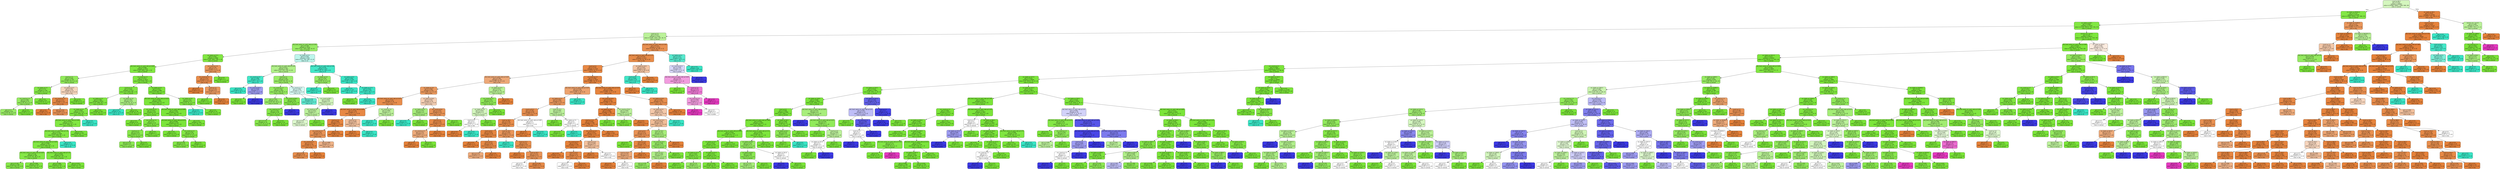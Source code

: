 digraph Tree {
node [shape=box, style="filled, rounded", color="black", fontname=helvetica] ;
edge [fontname=helvetica] ;
0 [label=<count &le; 46.5<br/>gini = 0.501<br/>samples = 84683<br/>value = [32996, 49847, 1246, 568, 26]<br/>class = normal>, fillcolor="#7be53953"] ;
1 [label=<src_bytes &le; 40565.0<br/>gini = 0.119<br/>samples = 52338<br/>value = [1899, 49092, 754, 568, 25]<br/>class = normal>, fillcolor="#7be539ef"] ;
0 -> 1 [labeldistance=2.5, labelangle=45, headlabel="True"] ;
2 [label=<src_bytes &le; 28.5<br/>gini = 0.099<br/>samples = 51670<br/>value = [1336, 49019, 754, 536, 25]<br/>class = normal>, fillcolor="#7be539f2"] ;
1 -> 2 ;
3 [label=<count &le; 2.5<br/>gini = 0.537<br/>samples = 5195<br/>value = [1181, 3247, 742, 18, 7]<br/>class = normal>, fillcolor="#7be53983"] ;
2 -> 3 ;
4 [label=<dst_host_same_src_port_rate &le; 0.505<br/>gini = 0.304<br/>samples = 3916<br/>value = [51, 3203, 644, 14, 4]<br/>class = normal>, fillcolor="#7be539c7"] ;
3 -> 4 ;
5 [label=<src_bytes &le; 27.5<br/>gini = 0.091<br/>samples = 2988<br/>value = [40, 2847, 100, 1, 0]<br/>class = normal>, fillcolor="#7be539f3"] ;
4 -> 5 ;
6 [label=<dst_host_same_src_port_rate &le; 0.005<br/>gini = 0.084<br/>samples = 2975<br/>value = [29, 2845, 100, 1, 0]<br/>class = normal>, fillcolor="#7be539f3"] ;
5 -> 6 ;
7 [label=<count &le; 1.5<br/>gini = 0.249<br/>samples = 165<br/>value = [24, 141, 0, 0, 0]<br/>class = normal>, fillcolor="#7be539d4"] ;
6 -> 7 ;
8 [label=<src_bytes &le; 2.5<br/>gini = 0.12<br/>samples = 140<br/>value = [9, 131, 0, 0, 0]<br/>class = normal>, fillcolor="#7be539ed"] ;
7 -> 8 ;
9 [label=<srv_count &le; 1.5<br/>gini = 0.282<br/>samples = 53<br/>value = [9, 44, 0, 0, 0]<br/>class = normal>, fillcolor="#7be539cb"] ;
8 -> 9 ;
10 [label=<gini = 0.3<br/>samples = 49<br/>value = [9, 40, 0, 0, 0]<br/>class = normal>, fillcolor="#7be539c6"] ;
9 -> 10 ;
11 [label=<gini = 0.0<br/>samples = 4<br/>value = [0, 4, 0, 0, 0]<br/>class = normal>, fillcolor="#7be539ff"] ;
9 -> 11 ;
12 [label=<gini = 0.0<br/>samples = 87<br/>value = [0, 87, 0, 0, 0]<br/>class = normal>, fillcolor="#7be539ff"] ;
8 -> 12 ;
13 [label=<src_bytes &le; 4.5<br/>gini = 0.48<br/>samples = 25<br/>value = [15, 10, 0, 0, 0]<br/>class = dos>, fillcolor="#e5813955"] ;
7 -> 13 ;
14 [label=<srv_count &le; 1.5<br/>gini = 0.117<br/>samples = 16<br/>value = [15, 1, 0, 0, 0]<br/>class = dos>, fillcolor="#e58139ee"] ;
13 -> 14 ;
15 [label=<gini = 0.0<br/>samples = 8<br/>value = [8, 0, 0, 0, 0]<br/>class = dos>, fillcolor="#e58139ff"] ;
14 -> 15 ;
16 [label=<gini = 0.219<br/>samples = 8<br/>value = [7, 1, 0, 0, 0]<br/>class = dos>, fillcolor="#e58139db"] ;
14 -> 16 ;
17 [label=<gini = 0.0<br/>samples = 9<br/>value = [0, 9, 0, 0, 0]<br/>class = normal>, fillcolor="#7be539ff"] ;
13 -> 17 ;
18 [label=<srv_count &le; 1.5<br/>gini = 0.073<br/>samples = 2810<br/>value = [5, 2704, 100, 1, 0]<br/>class = normal>, fillcolor="#7be539f5"] ;
6 -> 18 ;
19 [label=<count &le; 1.5<br/>gini = 0.092<br/>samples = 2122<br/>value = [3, 2020, 98, 1, 0]<br/>class = normal>, fillcolor="#7be539f2"] ;
18 -> 19 ;
20 [label=<src_bytes &le; 2.5<br/>gini = 0.082<br/>samples = 2070<br/>value = [3, 1982, 84, 1, 0]<br/>class = normal>, fillcolor="#7be539f4"] ;
19 -> 20 ;
21 [label=<src_bytes &le; 0.5<br/>gini = 0.094<br/>samples = 1778<br/>value = [3, 1690, 84, 1, 0]<br/>class = normal>, fillcolor="#7be539f2"] ;
20 -> 21 ;
22 [label=<dst_host_same_src_port_rate &le; 0.495<br/>gini = 0.093<br/>samples = 1777<br/>value = [3, 1690, 83, 1, 0]<br/>class = normal>, fillcolor="#7be539f2"] ;
21 -> 22 ;
23 [label=<dst_host_same_src_port_rate &le; 0.34<br/>gini = 0.103<br/>samples = 1584<br/>value = [3, 1498, 82, 1, 0]<br/>class = normal>, fillcolor="#7be539f0"] ;
22 -> 23 ;
24 [label=<dst_host_same_src_port_rate &le; 0.065<br/>gini = 0.089<br/>samples = 1571<br/>value = [3, 1498, 69, 1, 0]<br/>class = normal>, fillcolor="#7be539f3"] ;
23 -> 24 ;
25 [label=<dst_host_same_src_port_rate &le; 0.025<br/>gini = 0.118<br/>samples = 780<br/>value = [3, 731, 46, 0, 0]<br/>class = normal>, fillcolor="#7be539ee"] ;
24 -> 25 ;
26 [label=<gini = 0.142<br/>samples = 366<br/>value = [3, 338, 25, 0, 0]<br/>class = normal>, fillcolor="#7be539ea"] ;
25 -> 26 ;
27 [label=<gini = 0.096<br/>samples = 414<br/>value = [0, 393, 21, 0, 0]<br/>class = normal>, fillcolor="#7be539f1"] ;
25 -> 27 ;
28 [label=<dst_host_same_src_port_rate &le; 0.32<br/>gini = 0.059<br/>samples = 791<br/>value = [0, 767, 23, 1, 0]<br/>class = normal>, fillcolor="#7be539f7"] ;
24 -> 28 ;
29 [label=<gini = 0.068<br/>samples = 655<br/>value = [0, 632, 22, 1, 0]<br/>class = normal>, fillcolor="#7be539f6"] ;
28 -> 29 ;
30 [label=<gini = 0.015<br/>samples = 136<br/>value = [0, 135, 1, 0, 0]<br/>class = normal>, fillcolor="#7be539fd"] ;
28 -> 30 ;
31 [label=<gini = 0.0<br/>samples = 13<br/>value = [0, 0, 13, 0, 0]<br/>class = r2l>, fillcolor="#39e5c5ff"] ;
23 -> 31 ;
32 [label=<gini = 0.01<br/>samples = 193<br/>value = [0, 192, 1, 0, 0]<br/>class = normal>, fillcolor="#7be539fe"] ;
22 -> 32 ;
33 [label=<gini = 0.0<br/>samples = 1<br/>value = [0, 0, 1, 0, 0]<br/>class = r2l>, fillcolor="#39e5c5ff"] ;
21 -> 33 ;
34 [label=<gini = 0.0<br/>samples = 292<br/>value = [0, 292, 0, 0, 0]<br/>class = normal>, fillcolor="#7be539ff"] ;
20 -> 34 ;
35 [label=<src_bytes &le; 3.0<br/>gini = 0.393<br/>samples = 52<br/>value = [0, 38, 14, 0, 0]<br/>class = normal>, fillcolor="#7be539a1"] ;
19 -> 35 ;
36 [label=<gini = 0.0<br/>samples = 14<br/>value = [0, 0, 14, 0, 0]<br/>class = r2l>, fillcolor="#39e5c5ff"] ;
35 -> 36 ;
37 [label=<gini = 0.0<br/>samples = 38<br/>value = [0, 38, 0, 0, 0]<br/>class = normal>, fillcolor="#7be539ff"] ;
35 -> 37 ;
38 [label=<src_bytes &le; 0.5<br/>gini = 0.012<br/>samples = 688<br/>value = [2, 684, 2, 0, 0]<br/>class = normal>, fillcolor="#7be539fe"] ;
18 -> 38 ;
39 [label=<dst_host_same_src_port_rate &le; 0.015<br/>gini = 0.006<br/>samples = 651<br/>value = [2, 649, 0, 0, 0]<br/>class = normal>, fillcolor="#7be539fe"] ;
38 -> 39 ;
40 [label=<srv_count &le; 2.5<br/>gini = 0.033<br/>samples = 60<br/>value = [1, 59, 0, 0, 0]<br/>class = normal>, fillcolor="#7be539fb"] ;
39 -> 40 ;
41 [label=<gini = 0.0<br/>samples = 41<br/>value = [0, 41, 0, 0, 0]<br/>class = normal>, fillcolor="#7be539ff"] ;
40 -> 41 ;
42 [label=<srv_count &le; 3.5<br/>gini = 0.1<br/>samples = 19<br/>value = [1, 18, 0, 0, 0]<br/>class = normal>, fillcolor="#7be539f1"] ;
40 -> 42 ;
43 [label=<count &le; 1.5<br/>gini = 0.153<br/>samples = 12<br/>value = [1, 11, 0, 0, 0]<br/>class = normal>, fillcolor="#7be539e8"] ;
42 -> 43 ;
44 [label=<gini = 0.219<br/>samples = 8<br/>value = [1, 7, 0, 0, 0]<br/>class = normal>, fillcolor="#7be539db"] ;
43 -> 44 ;
45 [label=<gini = 0.0<br/>samples = 4<br/>value = [0, 4, 0, 0, 0]<br/>class = normal>, fillcolor="#7be539ff"] ;
43 -> 45 ;
46 [label=<gini = 0.0<br/>samples = 7<br/>value = [0, 7, 0, 0, 0]<br/>class = normal>, fillcolor="#7be539ff"] ;
42 -> 46 ;
47 [label=<dst_host_same_src_port_rate &le; 0.085<br/>gini = 0.003<br/>samples = 591<br/>value = [1, 590, 0, 0, 0]<br/>class = normal>, fillcolor="#7be539ff"] ;
39 -> 47 ;
48 [label=<dst_host_same_src_port_rate &le; 0.075<br/>gini = 0.009<br/>samples = 230<br/>value = [1, 229, 0, 0, 0]<br/>class = normal>, fillcolor="#7be539fe"] ;
47 -> 48 ;
49 [label=<gini = 0.0<br/>samples = 212<br/>value = [0, 212, 0, 0, 0]<br/>class = normal>, fillcolor="#7be539ff"] ;
48 -> 49 ;
50 [label=<srv_count &le; 2.5<br/>gini = 0.105<br/>samples = 18<br/>value = [1, 17, 0, 0, 0]<br/>class = normal>, fillcolor="#7be539f0"] ;
48 -> 50 ;
51 [label=<gini = 0.124<br/>samples = 15<br/>value = [1, 14, 0, 0, 0]<br/>class = normal>, fillcolor="#7be539ed"] ;
50 -> 51 ;
52 [label=<gini = 0.0<br/>samples = 3<br/>value = [0, 3, 0, 0, 0]<br/>class = normal>, fillcolor="#7be539ff"] ;
50 -> 52 ;
53 [label=<gini = 0.0<br/>samples = 361<br/>value = [0, 361, 0, 0, 0]<br/>class = normal>, fillcolor="#7be539ff"] ;
47 -> 53 ;
54 [label=<src_bytes &le; 4.0<br/>gini = 0.102<br/>samples = 37<br/>value = [0, 35, 2, 0, 0]<br/>class = normal>, fillcolor="#7be539f0"] ;
38 -> 54 ;
55 [label=<gini = 0.0<br/>samples = 2<br/>value = [0, 0, 2, 0, 0]<br/>class = r2l>, fillcolor="#39e5c5ff"] ;
54 -> 55 ;
56 [label=<gini = 0.0<br/>samples = 35<br/>value = [0, 35, 0, 0, 0]<br/>class = normal>, fillcolor="#7be539ff"] ;
54 -> 56 ;
57 [label=<srv_count &le; 3.0<br/>gini = 0.26<br/>samples = 13<br/>value = [11, 2, 0, 0, 0]<br/>class = dos>, fillcolor="#e58139d1"] ;
5 -> 57 ;
58 [label=<srv_count &le; 1.5<br/>gini = 0.153<br/>samples = 12<br/>value = [11, 1, 0, 0, 0]<br/>class = dos>, fillcolor="#e58139e8"] ;
57 -> 58 ;
59 [label=<gini = 0.0<br/>samples = 6<br/>value = [6, 0, 0, 0, 0]<br/>class = dos>, fillcolor="#e58139ff"] ;
58 -> 59 ;
60 [label=<count &le; 1.5<br/>gini = 0.278<br/>samples = 6<br/>value = [5, 1, 0, 0, 0]<br/>class = dos>, fillcolor="#e58139cc"] ;
58 -> 60 ;
61 [label=<gini = 0.0<br/>samples = 1<br/>value = [0, 1, 0, 0, 0]<br/>class = normal>, fillcolor="#7be539ff"] ;
60 -> 61 ;
62 [label=<gini = 0.0<br/>samples = 5<br/>value = [5, 0, 0, 0, 0]<br/>class = dos>, fillcolor="#e58139ff"] ;
60 -> 62 ;
63 [label=<gini = 0.0<br/>samples = 1<br/>value = [0, 1, 0, 0, 0]<br/>class = normal>, fillcolor="#7be539ff"] ;
57 -> 63 ;
64 [label=<src_bytes &le; 0.5<br/>gini = 0.509<br/>samples = 928<br/>value = [11, 356, 544, 13, 4]<br/>class = r2l>, fillcolor="#39e5c554"] ;
4 -> 64 ;
65 [label=<dst_host_same_src_port_rate &le; 0.99<br/>gini = 0.453<br/>samples = 481<br/>value = [11, 335, 118, 13, 4]<br/>class = normal>, fillcolor="#7be53998"] ;
64 -> 65 ;
66 [label=<srv_count &le; 2.0<br/>gini = 0.089<br/>samples = 65<br/>value = [0, 1, 62, 2, 0]<br/>class = r2l>, fillcolor="#39e5c5f3"] ;
65 -> 66 ;
67 [label=<gini = 0.0<br/>samples = 62<br/>value = [0, 0, 62, 0, 0]<br/>class = r2l>, fillcolor="#39e5c5ff"] ;
66 -> 67 ;
68 [label=<srv_count &le; 62.5<br/>gini = 0.444<br/>samples = 3<br/>value = [0, 1, 0, 2, 0]<br/>class = probe>, fillcolor="#3c39e57f"] ;
66 -> 68 ;
69 [label=<gini = 0.0<br/>samples = 1<br/>value = [0, 1, 0, 0, 0]<br/>class = normal>, fillcolor="#7be539ff"] ;
68 -> 69 ;
70 [label=<gini = 0.0<br/>samples = 2<br/>value = [0, 0, 0, 2, 0]<br/>class = probe>, fillcolor="#3c39e5ff"] ;
68 -> 70 ;
71 [label=<count &le; 1.5<br/>gini = 0.336<br/>samples = 416<br/>value = [11, 334, 56, 11, 4]<br/>class = normal>, fillcolor="#7be539c5"] ;
65 -> 71 ;
72 [label=<srv_count &le; 1.5<br/>gini = 0.309<br/>samples = 402<br/>value = [11, 330, 50, 9, 2]<br/>class = normal>, fillcolor="#7be539cb"] ;
71 -> 72 ;
73 [label=<gini = 0.343<br/>samples = 311<br/>value = [4, 247, 50, 8, 2]<br/>class = normal>, fillcolor="#7be539c0"] ;
72 -> 73 ;
74 [label=<srv_count &le; 94.0<br/>gini = 0.162<br/>samples = 91<br/>value = [7, 83, 0, 1, 0]<br/>class = normal>, fillcolor="#7be539e7"] ;
72 -> 74 ;
75 [label=<srv_count &le; 2.5<br/>gini = 0.143<br/>samples = 90<br/>value = [7, 83, 0, 0, 0]<br/>class = normal>, fillcolor="#7be539e9"] ;
74 -> 75 ;
76 [label=<gini = 0.171<br/>samples = 74<br/>value = [7, 67, 0, 0, 0]<br/>class = normal>, fillcolor="#7be539e4"] ;
75 -> 76 ;
77 [label=<gini = 0.0<br/>samples = 16<br/>value = [0, 16, 0, 0, 0]<br/>class = normal>, fillcolor="#7be539ff"] ;
75 -> 77 ;
78 [label=<gini = 0.0<br/>samples = 1<br/>value = [0, 0, 0, 1, 0]<br/>class = probe>, fillcolor="#3c39e5ff"] ;
74 -> 78 ;
79 [label=<srv_count &le; 1.5<br/>gini = 0.694<br/>samples = 14<br/>value = [0, 4, 6, 2, 2]<br/>class = r2l>, fillcolor="#39e5c533"] ;
71 -> 79 ;
80 [label=<gini = 0.278<br/>samples = 6<br/>value = [0, 0, 5, 0, 1]<br/>class = r2l>, fillcolor="#39e5c5cc"] ;
79 -> 80 ;
81 [label=<srv_count &le; 89.5<br/>gini = 0.656<br/>samples = 8<br/>value = [0, 4, 1, 2, 1]<br/>class = normal>, fillcolor="#7be53955"] ;
79 -> 81 ;
82 [label=<srv_count &le; 3.0<br/>gini = 0.612<br/>samples = 7<br/>value = [0, 4, 1, 1, 1]<br/>class = normal>, fillcolor="#7be5397f"] ;
81 -> 82 ;
83 [label=<gini = 0.72<br/>samples = 5<br/>value = [0, 2, 1, 1, 1]<br/>class = normal>, fillcolor="#7be53940"] ;
82 -> 83 ;
84 [label=<gini = 0.0<br/>samples = 2<br/>value = [0, 2, 0, 0, 0]<br/>class = normal>, fillcolor="#7be539ff"] ;
82 -> 84 ;
85 [label=<gini = 0.0<br/>samples = 1<br/>value = [0, 0, 0, 1, 0]<br/>class = probe>, fillcolor="#3c39e5ff"] ;
81 -> 85 ;
86 [label=<dst_host_same_src_port_rate &le; 0.96<br/>gini = 0.09<br/>samples = 447<br/>value = [0, 21, 426, 0, 0]<br/>class = r2l>, fillcolor="#39e5c5f2"] ;
64 -> 86 ;
87 [label=<src_bytes &le; 5.0<br/>gini = 0.287<br/>samples = 23<br/>value = [0, 19, 4, 0, 0]<br/>class = normal>, fillcolor="#7be539c9"] ;
86 -> 87 ;
88 [label=<gini = 0.0<br/>samples = 4<br/>value = [0, 0, 4, 0, 0]<br/>class = r2l>, fillcolor="#39e5c5ff"] ;
87 -> 88 ;
89 [label=<gini = 0.0<br/>samples = 19<br/>value = [0, 19, 0, 0, 0]<br/>class = normal>, fillcolor="#7be539ff"] ;
87 -> 89 ;
90 [label=<src_bytes &le; 9.5<br/>gini = 0.009<br/>samples = 424<br/>value = [0, 2, 422, 0, 0]<br/>class = r2l>, fillcolor="#39e5c5fe"] ;
86 -> 90 ;
91 [label=<gini = 0.0<br/>samples = 337<br/>value = [0, 0, 337, 0, 0]<br/>class = r2l>, fillcolor="#39e5c5ff"] ;
90 -> 91 ;
92 [label=<src_bytes &le; 17.5<br/>gini = 0.045<br/>samples = 87<br/>value = [0, 2, 85, 0, 0]<br/>class = r2l>, fillcolor="#39e5c5f9"] ;
90 -> 92 ;
93 [label=<gini = 0.0<br/>samples = 2<br/>value = [0, 2, 0, 0, 0]<br/>class = normal>, fillcolor="#7be539ff"] ;
92 -> 93 ;
94 [label=<gini = 0.0<br/>samples = 85<br/>value = [0, 0, 85, 0, 0]<br/>class = r2l>, fillcolor="#39e5c5ff"] ;
92 -> 94 ;
95 [label=<dst_host_same_src_port_rate &le; 0.565<br/>gini = 0.212<br/>samples = 1279<br/>value = [1130, 44, 98, 4, 3]<br/>class = dos>, fillcolor="#e58139df"] ;
3 -> 95 ;
96 [label=<dst_host_same_src_port_rate &le; 0.175<br/>gini = 0.143<br/>samples = 1223<br/>value = [1130, 43, 50, 0, 0]<br/>class = dos>, fillcolor="#e58139eb"] ;
95 -> 96 ;
97 [label=<count &le; 6.5<br/>gini = 0.107<br/>samples = 1140<br/>value = [1076, 43, 21, 0, 0]<br/>class = dos>, fillcolor="#e58139f0"] ;
96 -> 97 ;
98 [label=<dst_host_same_src_port_rate &le; 0.025<br/>gini = 0.395<br/>samples = 120<br/>value = [90, 24, 6, 0, 0]<br/>class = dos>, fillcolor="#e58139af"] ;
97 -> 98 ;
99 [label=<src_bytes &le; 3.0<br/>gini = 0.289<br/>samples = 102<br/>value = [85, 12, 5, 0, 0]<br/>class = dos>, fillcolor="#e58139cf"] ;
98 -> 99 ;
100 [label=<dst_host_same_src_port_rate &le; 0.015<br/>gini = 0.167<br/>samples = 78<br/>value = [71, 4, 3, 0, 0]<br/>class = dos>, fillcolor="#e58139e7"] ;
99 -> 100 ;
101 [label=<dst_host_same_src_port_rate &le; 0.005<br/>gini = 0.102<br/>samples = 75<br/>value = [71, 2, 2, 0, 0]<br/>class = dos>, fillcolor="#e58139f1"] ;
100 -> 101 ;
102 [label=<count &le; 3.5<br/>gini = 0.081<br/>samples = 72<br/>value = [69, 2, 1, 0, 0]<br/>class = dos>, fillcolor="#e58139f4"] ;
101 -> 102 ;
103 [label=<srv_count &le; 2.5<br/>gini = 0.234<br/>samples = 23<br/>value = [20, 2, 1, 0, 0]<br/>class = dos>, fillcolor="#e58139db"] ;
102 -> 103 ;
104 [label=<srv_count &le; 1.5<br/>gini = 0.117<br/>samples = 16<br/>value = [15, 0, 1, 0, 0]<br/>class = dos>, fillcolor="#e58139ee"] ;
103 -> 104 ;
105 [label=<gini = 0.18<br/>samples = 10<br/>value = [9, 0, 1, 0, 0]<br/>class = dos>, fillcolor="#e58139e3"] ;
104 -> 105 ;
106 [label=<gini = 0.0<br/>samples = 6<br/>value = [6, 0, 0, 0, 0]<br/>class = dos>, fillcolor="#e58139ff"] ;
104 -> 106 ;
107 [label=<gini = 0.408<br/>samples = 7<br/>value = [5, 2, 0, 0, 0]<br/>class = dos>, fillcolor="#e5813999"] ;
103 -> 107 ;
108 [label=<gini = 0.0<br/>samples = 49<br/>value = [49, 0, 0, 0, 0]<br/>class = dos>, fillcolor="#e58139ff"] ;
102 -> 108 ;
109 [label=<count &le; 5.0<br/>gini = 0.444<br/>samples = 3<br/>value = [2, 0, 1, 0, 0]<br/>class = dos>, fillcolor="#e581397f"] ;
101 -> 109 ;
110 [label=<gini = 0.0<br/>samples = 2<br/>value = [2, 0, 0, 0, 0]<br/>class = dos>, fillcolor="#e58139ff"] ;
109 -> 110 ;
111 [label=<gini = 0.0<br/>samples = 1<br/>value = [0, 0, 1, 0, 0]<br/>class = r2l>, fillcolor="#39e5c5ff"] ;
109 -> 111 ;
112 [label=<srv_count &le; 2.0<br/>gini = 0.444<br/>samples = 3<br/>value = [0, 2, 1, 0, 0]<br/>class = normal>, fillcolor="#7be5397f"] ;
100 -> 112 ;
113 [label=<gini = 0.0<br/>samples = 1<br/>value = [0, 0, 1, 0, 0]<br/>class = r2l>, fillcolor="#39e5c5ff"] ;
112 -> 113 ;
114 [label=<gini = 0.0<br/>samples = 2<br/>value = [0, 2, 0, 0, 0]<br/>class = normal>, fillcolor="#7be539ff"] ;
112 -> 114 ;
115 [label=<src_bytes &le; 26.0<br/>gini = 0.542<br/>samples = 24<br/>value = [14, 8, 2, 0, 0]<br/>class = dos>, fillcolor="#e5813960"] ;
99 -> 115 ;
116 [label=<src_bytes &le; 6.5<br/>gini = 0.375<br/>samples = 8<br/>value = [0, 6, 2, 0, 0]<br/>class = normal>, fillcolor="#7be539aa"] ;
115 -> 116 ;
117 [label=<gini = 0.0<br/>samples = 2<br/>value = [0, 0, 2, 0, 0]<br/>class = r2l>, fillcolor="#39e5c5ff"] ;
116 -> 117 ;
118 [label=<gini = 0.0<br/>samples = 6<br/>value = [0, 6, 0, 0, 0]<br/>class = normal>, fillcolor="#7be539ff"] ;
116 -> 118 ;
119 [label=<srv_count &le; 8.0<br/>gini = 0.219<br/>samples = 16<br/>value = [14, 2, 0, 0, 0]<br/>class = dos>, fillcolor="#e58139db"] ;
115 -> 119 ;
120 [label=<count &le; 3.5<br/>gini = 0.124<br/>samples = 15<br/>value = [14, 1, 0, 0, 0]<br/>class = dos>, fillcolor="#e58139ed"] ;
119 -> 120 ;
121 [label=<srv_count &le; 3.5<br/>gini = 0.375<br/>samples = 4<br/>value = [3, 1, 0, 0, 0]<br/>class = dos>, fillcolor="#e58139aa"] ;
120 -> 121 ;
122 [label=<gini = 0.0<br/>samples = 3<br/>value = [3, 0, 0, 0, 0]<br/>class = dos>, fillcolor="#e58139ff"] ;
121 -> 122 ;
123 [label=<gini = 0.0<br/>samples = 1<br/>value = [0, 1, 0, 0, 0]<br/>class = normal>, fillcolor="#7be539ff"] ;
121 -> 123 ;
124 [label=<gini = 0.0<br/>samples = 11<br/>value = [11, 0, 0, 0, 0]<br/>class = dos>, fillcolor="#e58139ff"] ;
120 -> 124 ;
125 [label=<gini = 0.0<br/>samples = 1<br/>value = [0, 1, 0, 0, 0]<br/>class = normal>, fillcolor="#7be539ff"] ;
119 -> 125 ;
126 [label=<src_bytes &le; 27.5<br/>gini = 0.475<br/>samples = 18<br/>value = [5, 12, 1, 0, 0]<br/>class = normal>, fillcolor="#7be53989"] ;
98 -> 126 ;
127 [label=<srv_count &le; 2.5<br/>gini = 0.255<br/>samples = 14<br/>value = [1, 12, 1, 0, 0]<br/>class = normal>, fillcolor="#7be539d8"] ;
126 -> 127 ;
128 [label=<src_bytes &le; 5.0<br/>gini = 0.625<br/>samples = 4<br/>value = [1, 2, 1, 0, 0]<br/>class = normal>, fillcolor="#7be53955"] ;
127 -> 128 ;
129 [label=<count &le; 4.5<br/>gini = 0.5<br/>samples = 2<br/>value = [1, 0, 1, 0, 0]<br/>class = dos>, fillcolor="#e5813900"] ;
128 -> 129 ;
130 [label=<gini = 0.0<br/>samples = 1<br/>value = [1, 0, 0, 0, 0]<br/>class = dos>, fillcolor="#e58139ff"] ;
129 -> 130 ;
131 [label=<gini = 0.0<br/>samples = 1<br/>value = [0, 0, 1, 0, 0]<br/>class = r2l>, fillcolor="#39e5c5ff"] ;
129 -> 131 ;
132 [label=<gini = 0.0<br/>samples = 2<br/>value = [0, 2, 0, 0, 0]<br/>class = normal>, fillcolor="#7be539ff"] ;
128 -> 132 ;
133 [label=<gini = 0.0<br/>samples = 10<br/>value = [0, 10, 0, 0, 0]<br/>class = normal>, fillcolor="#7be539ff"] ;
127 -> 133 ;
134 [label=<gini = 0.0<br/>samples = 4<br/>value = [4, 0, 0, 0, 0]<br/>class = dos>, fillcolor="#e58139ff"] ;
126 -> 134 ;
135 [label=<srv_count &le; 1.5<br/>gini = 0.065<br/>samples = 1020<br/>value = [986, 19, 15, 0, 0]<br/>class = dos>, fillcolor="#e58139f6"] ;
97 -> 135 ;
136 [label=<dst_host_same_src_port_rate &le; 0.025<br/>gini = 0.349<br/>samples = 56<br/>value = [44, 2, 10, 0, 0]<br/>class = dos>, fillcolor="#e58139bc"] ;
135 -> 136 ;
137 [label=<src_bytes &le; 0.5<br/>gini = 0.269<br/>samples = 52<br/>value = [44, 2, 6, 0, 0]<br/>class = dos>, fillcolor="#e58139d3"] ;
136 -> 137 ;
138 [label=<count &le; 45.5<br/>gini = 0.183<br/>samples = 49<br/>value = [44, 0, 5, 0, 0]<br/>class = dos>, fillcolor="#e58139e2"] ;
137 -> 138 ;
139 [label=<count &le; 18.0<br/>gini = 0.156<br/>samples = 47<br/>value = [43, 0, 4, 0, 0]<br/>class = dos>, fillcolor="#e58139e7"] ;
138 -> 139 ;
140 [label=<count &le; 8.5<br/>gini = 0.074<br/>samples = 26<br/>value = [25, 0, 1, 0, 0]<br/>class = dos>, fillcolor="#e58139f5"] ;
139 -> 140 ;
141 [label=<gini = 0.0<br/>samples = 11<br/>value = [11, 0, 0, 0, 0]<br/>class = dos>, fillcolor="#e58139ff"] ;
140 -> 141 ;
142 [label=<count &le; 9.5<br/>gini = 0.124<br/>samples = 15<br/>value = [14, 0, 1, 0, 0]<br/>class = dos>, fillcolor="#e58139ed"] ;
140 -> 142 ;
143 [label=<gini = 0.375<br/>samples = 4<br/>value = [3, 0, 1, 0, 0]<br/>class = dos>, fillcolor="#e58139aa"] ;
142 -> 143 ;
144 [label=<gini = 0.0<br/>samples = 11<br/>value = [11, 0, 0, 0, 0]<br/>class = dos>, fillcolor="#e58139ff"] ;
142 -> 144 ;
145 [label=<count &le; 19.5<br/>gini = 0.245<br/>samples = 21<br/>value = [18, 0, 3, 0, 0]<br/>class = dos>, fillcolor="#e58139d4"] ;
139 -> 145 ;
146 [label=<gini = 0.0<br/>samples = 1<br/>value = [0, 0, 1, 0, 0]<br/>class = r2l>, fillcolor="#39e5c5ff"] ;
145 -> 146 ;
147 [label=<count &le; 27.5<br/>gini = 0.18<br/>samples = 20<br/>value = [18, 0, 2, 0, 0]<br/>class = dos>, fillcolor="#e58139e3"] ;
145 -> 147 ;
148 [label=<gini = 0.0<br/>samples = 5<br/>value = [5, 0, 0, 0, 0]<br/>class = dos>, fillcolor="#e58139ff"] ;
147 -> 148 ;
149 [label=<count &le; 29.5<br/>gini = 0.231<br/>samples = 15<br/>value = [13, 0, 2, 0, 0]<br/>class = dos>, fillcolor="#e58139d8"] ;
147 -> 149 ;
150 [label=<gini = 0.5<br/>samples = 2<br/>value = [1, 0, 1, 0, 0]<br/>class = dos>, fillcolor="#e5813900"] ;
149 -> 150 ;
151 [label=<gini = 0.142<br/>samples = 13<br/>value = [12, 0, 1, 0, 0]<br/>class = dos>, fillcolor="#e58139ea"] ;
149 -> 151 ;
152 [label=<dst_host_same_src_port_rate &le; 0.005<br/>gini = 0.5<br/>samples = 2<br/>value = [1, 0, 1, 0, 0]<br/>class = dos>, fillcolor="#e5813900"] ;
138 -> 152 ;
153 [label=<gini = 0.0<br/>samples = 1<br/>value = [1, 0, 0, 0, 0]<br/>class = dos>, fillcolor="#e58139ff"] ;
152 -> 153 ;
154 [label=<gini = 0.0<br/>samples = 1<br/>value = [0, 0, 1, 0, 0]<br/>class = r2l>, fillcolor="#39e5c5ff"] ;
152 -> 154 ;
155 [label=<count &le; 23.5<br/>gini = 0.444<br/>samples = 3<br/>value = [0, 2, 1, 0, 0]<br/>class = normal>, fillcolor="#7be5397f"] ;
137 -> 155 ;
156 [label=<gini = 0.0<br/>samples = 1<br/>value = [0, 1, 0, 0, 0]<br/>class = normal>, fillcolor="#7be539ff"] ;
155 -> 156 ;
157 [label=<src_bytes &le; 3.5<br/>gini = 0.5<br/>samples = 2<br/>value = [0, 1, 1, 0, 0]<br/>class = normal>, fillcolor="#7be53900"] ;
155 -> 157 ;
158 [label=<gini = 0.0<br/>samples = 1<br/>value = [0, 1, 0, 0, 0]<br/>class = normal>, fillcolor="#7be539ff"] ;
157 -> 158 ;
159 [label=<gini = 0.0<br/>samples = 1<br/>value = [0, 0, 1, 0, 0]<br/>class = r2l>, fillcolor="#39e5c5ff"] ;
157 -> 159 ;
160 [label=<gini = 0.0<br/>samples = 4<br/>value = [0, 0, 4, 0, 0]<br/>class = r2l>, fillcolor="#39e5c5ff"] ;
136 -> 160 ;
161 [label=<dst_host_same_src_port_rate &le; 0.015<br/>gini = 0.045<br/>samples = 964<br/>value = [942, 17, 5, 0, 0]<br/>class = dos>, fillcolor="#e58139f9"] ;
135 -> 161 ;
162 [label=<srv_count &le; 21.0<br/>gini = 0.013<br/>samples = 792<br/>value = [787, 5, 0, 0, 0]<br/>class = dos>, fillcolor="#e58139fd"] ;
161 -> 162 ;
163 [label=<src_bytes &le; 10.0<br/>gini = 0.008<br/>samples = 789<br/>value = [786, 3, 0, 0, 0]<br/>class = dos>, fillcolor="#e58139fe"] ;
162 -> 163 ;
164 [label=<count &le; 13.5<br/>gini = 0.005<br/>samples = 788<br/>value = [786, 2, 0, 0, 0]<br/>class = dos>, fillcolor="#e58139fe"] ;
163 -> 164 ;
165 [label=<srv_count &le; 12.5<br/>gini = 0.027<br/>samples = 147<br/>value = [145, 2, 0, 0, 0]<br/>class = dos>, fillcolor="#e58139fb"] ;
164 -> 165 ;
166 [label=<srv_count &le; 9.5<br/>gini = 0.014<br/>samples = 144<br/>value = [143, 1, 0, 0, 0]<br/>class = dos>, fillcolor="#e58139fd"] ;
165 -> 166 ;
167 [label=<gini = 0.0<br/>samples = 132<br/>value = [132, 0, 0, 0, 0]<br/>class = dos>, fillcolor="#e58139ff"] ;
166 -> 167 ;
168 [label=<count &le; 10.5<br/>gini = 0.153<br/>samples = 12<br/>value = [11, 1, 0, 0, 0]<br/>class = dos>, fillcolor="#e58139e8"] ;
166 -> 168 ;
169 [label=<gini = 0.5<br/>samples = 2<br/>value = [1, 1, 0, 0, 0]<br/>class = dos>, fillcolor="#e5813900"] ;
168 -> 169 ;
170 [label=<gini = 0.0<br/>samples = 10<br/>value = [10, 0, 0, 0, 0]<br/>class = dos>, fillcolor="#e58139ff"] ;
168 -> 170 ;
171 [label=<count &le; 12.0<br/>gini = 0.444<br/>samples = 3<br/>value = [2, 1, 0, 0, 0]<br/>class = dos>, fillcolor="#e581397f"] ;
165 -> 171 ;
172 [label=<gini = 0.0<br/>samples = 1<br/>value = [1, 0, 0, 0, 0]<br/>class = dos>, fillcolor="#e58139ff"] ;
171 -> 172 ;
173 [label=<gini = 0.5<br/>samples = 2<br/>value = [1, 1, 0, 0, 0]<br/>class = dos>, fillcolor="#e5813900"] ;
171 -> 173 ;
174 [label=<gini = 0.0<br/>samples = 641<br/>value = [641, 0, 0, 0, 0]<br/>class = dos>, fillcolor="#e58139ff"] ;
164 -> 174 ;
175 [label=<gini = 0.0<br/>samples = 1<br/>value = [0, 1, 0, 0, 0]<br/>class = normal>, fillcolor="#7be539ff"] ;
163 -> 175 ;
176 [label=<srv_count &le; 35.0<br/>gini = 0.444<br/>samples = 3<br/>value = [1, 2, 0, 0, 0]<br/>class = normal>, fillcolor="#7be5397f"] ;
162 -> 176 ;
177 [label=<gini = 0.0<br/>samples = 2<br/>value = [0, 2, 0, 0, 0]<br/>class = normal>, fillcolor="#7be539ff"] ;
176 -> 177 ;
178 [label=<gini = 0.0<br/>samples = 1<br/>value = [1, 0, 0, 0, 0]<br/>class = dos>, fillcolor="#e58139ff"] ;
176 -> 178 ;
179 [label=<src_bytes &le; 14.5<br/>gini = 0.182<br/>samples = 172<br/>value = [155, 12, 5, 0, 0]<br/>class = dos>, fillcolor="#e58139e4"] ;
161 -> 179 ;
180 [label=<src_bytes &le; 0.5<br/>gini = 0.55<br/>samples = 42<br/>value = [25, 12, 5, 0, 0]<br/>class = dos>, fillcolor="#e581396e"] ;
179 -> 180 ;
181 [label=<srv_count &le; 12.5<br/>gini = 0.438<br/>samples = 37<br/>value = [25, 12, 0, 0, 0]<br/>class = dos>, fillcolor="#e5813985"] ;
180 -> 181 ;
182 [label=<count &le; 8.5<br/>gini = 0.211<br/>samples = 25<br/>value = [22, 3, 0, 0, 0]<br/>class = dos>, fillcolor="#e58139dc"] ;
181 -> 182 ;
183 [label=<gini = 0.0<br/>samples = 2<br/>value = [0, 2, 0, 0, 0]<br/>class = normal>, fillcolor="#7be539ff"] ;
182 -> 183 ;
184 [label=<count &le; 12.0<br/>gini = 0.083<br/>samples = 23<br/>value = [22, 1, 0, 0, 0]<br/>class = dos>, fillcolor="#e58139f3"] ;
182 -> 184 ;
185 [label=<count &le; 10.0<br/>gini = 0.375<br/>samples = 4<br/>value = [3, 1, 0, 0, 0]<br/>class = dos>, fillcolor="#e58139aa"] ;
184 -> 185 ;
186 [label=<gini = 0.0<br/>samples = 2<br/>value = [2, 0, 0, 0, 0]<br/>class = dos>, fillcolor="#e58139ff"] ;
185 -> 186 ;
187 [label=<gini = 0.5<br/>samples = 2<br/>value = [1, 1, 0, 0, 0]<br/>class = dos>, fillcolor="#e5813900"] ;
185 -> 187 ;
188 [label=<gini = 0.0<br/>samples = 19<br/>value = [19, 0, 0, 0, 0]<br/>class = dos>, fillcolor="#e58139ff"] ;
184 -> 188 ;
189 [label=<count &le; 33.5<br/>gini = 0.375<br/>samples = 12<br/>value = [3, 9, 0, 0, 0]<br/>class = normal>, fillcolor="#7be539aa"] ;
181 -> 189 ;
190 [label=<srv_count &le; 15.5<br/>gini = 0.298<br/>samples = 11<br/>value = [2, 9, 0, 0, 0]<br/>class = normal>, fillcolor="#7be539c6"] ;
189 -> 190 ;
191 [label=<count &le; 15.5<br/>gini = 0.408<br/>samples = 7<br/>value = [2, 5, 0, 0, 0]<br/>class = normal>, fillcolor="#7be53999"] ;
190 -> 191 ;
192 [label=<gini = 0.278<br/>samples = 6<br/>value = [1, 5, 0, 0, 0]<br/>class = normal>, fillcolor="#7be539cc"] ;
191 -> 192 ;
193 [label=<gini = 0.0<br/>samples = 1<br/>value = [1, 0, 0, 0, 0]<br/>class = dos>, fillcolor="#e58139ff"] ;
191 -> 193 ;
194 [label=<gini = 0.0<br/>samples = 4<br/>value = [0, 4, 0, 0, 0]<br/>class = normal>, fillcolor="#7be539ff"] ;
190 -> 194 ;
195 [label=<gini = 0.0<br/>samples = 1<br/>value = [1, 0, 0, 0, 0]<br/>class = dos>, fillcolor="#e58139ff"] ;
189 -> 195 ;
196 [label=<gini = 0.0<br/>samples = 5<br/>value = [0, 0, 5, 0, 0]<br/>class = r2l>, fillcolor="#39e5c5ff"] ;
180 -> 196 ;
197 [label=<gini = 0.0<br/>samples = 130<br/>value = [130, 0, 0, 0, 0]<br/>class = dos>, fillcolor="#e58139ff"] ;
179 -> 197 ;
198 [label=<src_bytes &le; 14.5<br/>gini = 0.455<br/>samples = 83<br/>value = [54, 0, 29, 0, 0]<br/>class = dos>, fillcolor="#e5813976"] ;
96 -> 198 ;
199 [label=<count &le; 8.0<br/>gini = 0.064<br/>samples = 30<br/>value = [1, 0, 29, 0, 0]<br/>class = r2l>, fillcolor="#39e5c5f6"] ;
198 -> 199 ;
200 [label=<gini = 0.0<br/>samples = 1<br/>value = [1, 0, 0, 0, 0]<br/>class = dos>, fillcolor="#e58139ff"] ;
199 -> 200 ;
201 [label=<gini = 0.0<br/>samples = 29<br/>value = [0, 0, 29, 0, 0]<br/>class = r2l>, fillcolor="#39e5c5ff"] ;
199 -> 201 ;
202 [label=<gini = 0.0<br/>samples = 53<br/>value = [53, 0, 0, 0, 0]<br/>class = dos>, fillcolor="#e58139ff"] ;
198 -> 202 ;
203 [label=<src_bytes &le; 0.5<br/>gini = 0.257<br/>samples = 56<br/>value = [0, 1, 48, 4, 3]<br/>class = r2l>, fillcolor="#39e5c5d8"] ;
95 -> 203 ;
204 [label=<srv_count &le; 63.5<br/>gini = 0.594<br/>samples = 8<br/>value = [0, 1, 0, 4, 3]<br/>class = probe>, fillcolor="#3c39e533"] ;
203 -> 204 ;
205 [label=<dst_host_same_src_port_rate &le; 0.835<br/>gini = 0.56<br/>samples = 5<br/>value = [0, 1, 0, 1, 3]<br/>class = u2r>, fillcolor="#e539c07f"] ;
204 -> 205 ;
206 [label=<gini = 0.0<br/>samples = 1<br/>value = [0, 1, 0, 0, 0]<br/>class = normal>, fillcolor="#7be539ff"] ;
205 -> 206 ;
207 [label=<count &le; 3.5<br/>gini = 0.375<br/>samples = 4<br/>value = [0, 0, 0, 1, 3]<br/>class = u2r>, fillcolor="#e539c0aa"] ;
205 -> 207 ;
208 [label=<srv_count &le; 2.5<br/>gini = 0.444<br/>samples = 3<br/>value = [0, 0, 0, 1, 2]<br/>class = u2r>, fillcolor="#e539c07f"] ;
207 -> 208 ;
209 [label=<gini = 0.0<br/>samples = 1<br/>value = [0, 0, 0, 0, 1]<br/>class = u2r>, fillcolor="#e539c0ff"] ;
208 -> 209 ;
210 [label=<gini = 0.5<br/>samples = 2<br/>value = [0, 0, 0, 1, 1]<br/>class = probe>, fillcolor="#3c39e500"] ;
208 -> 210 ;
211 [label=<gini = 0.0<br/>samples = 1<br/>value = [0, 0, 0, 0, 1]<br/>class = u2r>, fillcolor="#e539c0ff"] ;
207 -> 211 ;
212 [label=<gini = 0.0<br/>samples = 3<br/>value = [0, 0, 0, 3, 0]<br/>class = probe>, fillcolor="#3c39e5ff"] ;
204 -> 212 ;
213 [label=<gini = 0.0<br/>samples = 48<br/>value = [0, 0, 48, 0, 0]<br/>class = r2l>, fillcolor="#39e5c5ff"] ;
203 -> 213 ;
214 [label=<service_ecr_i &le; 0.5<br/>gini = 0.03<br/>samples = 46475<br/>value = [155, 45772, 12, 518, 18]<br/>class = normal>, fillcolor="#7be539fb"] ;
2 -> 214 ;
215 [label=<dst_host_same_src_port_rate &le; 0.995<br/>gini = 0.024<br/>samples = 46219<br/>value = [16, 45655, 12, 518, 18]<br/>class = normal>, fillcolor="#7be539fc"] ;
214 -> 215 ;
216 [label=<src_bytes &le; 1011.5<br/>gini = 0.013<br/>samples = 44392<br/>value = [13, 44110, 11, 245, 13]<br/>class = normal>, fillcolor="#7be539fd"] ;
215 -> 216 ;
217 [label=<srv_count &le; 2.5<br/>gini = 0.004<br/>samples = 39552<br/>value = [0, 39467, 11, 68, 6]<br/>class = normal>, fillcolor="#7be539fe"] ;
216 -> 217 ;
218 [label=<src_bytes &le; 127.0<br/>gini = 0.016<br/>samples = 10606<br/>value = [0, 10523, 10, 67, 6]<br/>class = normal>, fillcolor="#7be539fd"] ;
217 -> 218 ;
219 [label=<src_bytes &le; 124.5<br/>gini = 0.032<br/>samples = 1983<br/>value = [0, 1951, 2, 29, 1]<br/>class = normal>, fillcolor="#7be539fb"] ;
218 -> 219 ;
220 [label=<src_bytes &le; 118.0<br/>gini = 0.008<br/>samples = 1954<br/>value = [0, 1946, 2, 5, 1]<br/>class = normal>, fillcolor="#7be539fe"] ;
219 -> 220 ;
221 [label=<count &le; 6.5<br/>gini = 0.006<br/>samples = 1946<br/>value = [0, 1940, 2, 3, 1]<br/>class = normal>, fillcolor="#7be539fe"] ;
220 -> 221 ;
222 [label=<dst_host_same_src_port_rate &le; 0.495<br/>gini = 0.005<br/>samples = 1905<br/>value = [0, 1900, 1, 3, 1]<br/>class = normal>, fillcolor="#7be539fe"] ;
221 -> 222 ;
223 [label=<dst_host_same_src_port_rate &le; 0.005<br/>gini = 0.003<br/>samples = 1754<br/>value = [0, 1751, 0, 2, 1]<br/>class = normal>, fillcolor="#7be539ff"] ;
222 -> 223 ;
224 [label=<src_bytes &le; 32.5<br/>gini = 0.014<br/>samples = 436<br/>value = [0, 433, 0, 2, 1]<br/>class = normal>, fillcolor="#7be539fd"] ;
223 -> 224 ;
225 [label=<src_bytes &le; 31.5<br/>gini = 0.087<br/>samples = 22<br/>value = [0, 21, 0, 0, 1]<br/>class = normal>, fillcolor="#7be539f3"] ;
224 -> 225 ;
226 [label=<gini = 0.0<br/>samples = 17<br/>value = [0, 17, 0, 0, 0]<br/>class = normal>, fillcolor="#7be539ff"] ;
225 -> 226 ;
227 [label=<gini = 0.32<br/>samples = 5<br/>value = [0, 4, 0, 0, 1]<br/>class = normal>, fillcolor="#7be539bf"] ;
225 -> 227 ;
228 [label=<src_bytes &le; 51.5<br/>gini = 0.01<br/>samples = 414<br/>value = [0, 412, 0, 2, 0]<br/>class = normal>, fillcolor="#7be539fe"] ;
224 -> 228 ;
229 [label=<gini = 0.024<br/>samples = 162<br/>value = [0, 160, 0, 2, 0]<br/>class = normal>, fillcolor="#7be539fc"] ;
228 -> 229 ;
230 [label=<gini = 0.0<br/>samples = 252<br/>value = [0, 252, 0, 0, 0]<br/>class = normal>, fillcolor="#7be539ff"] ;
228 -> 230 ;
231 [label=<gini = 0.0<br/>samples = 1318<br/>value = [0, 1318, 0, 0, 0]<br/>class = normal>, fillcolor="#7be539ff"] ;
223 -> 231 ;
232 [label=<dst_host_same_src_port_rate &le; 0.51<br/>gini = 0.026<br/>samples = 151<br/>value = [0, 149, 1, 1, 0]<br/>class = normal>, fillcolor="#7be539fc"] ;
222 -> 232 ;
233 [label=<src_bytes &le; 94.0<br/>gini = 0.314<br/>samples = 11<br/>value = [0, 9, 1, 1, 0]<br/>class = normal>, fillcolor="#7be539cc"] ;
232 -> 233 ;
234 [label=<src_bytes &le; 40.5<br/>gini = 0.198<br/>samples = 9<br/>value = [0, 8, 1, 0, 0]<br/>class = normal>, fillcolor="#7be539df"] ;
233 -> 234 ;
235 [label=<gini = 0.375<br/>samples = 4<br/>value = [0, 3, 1, 0, 0]<br/>class = normal>, fillcolor="#7be539aa"] ;
234 -> 235 ;
236 [label=<gini = 0.0<br/>samples = 5<br/>value = [0, 5, 0, 0, 0]<br/>class = normal>, fillcolor="#7be539ff"] ;
234 -> 236 ;
237 [label=<src_bytes &le; 101.0<br/>gini = 0.5<br/>samples = 2<br/>value = [0, 1, 0, 1, 0]<br/>class = normal>, fillcolor="#7be53900"] ;
233 -> 237 ;
238 [label=<gini = 0.0<br/>samples = 1<br/>value = [0, 0, 0, 1, 0]<br/>class = probe>, fillcolor="#3c39e5ff"] ;
237 -> 238 ;
239 [label=<gini = 0.0<br/>samples = 1<br/>value = [0, 1, 0, 0, 0]<br/>class = normal>, fillcolor="#7be539ff"] ;
237 -> 239 ;
240 [label=<gini = 0.0<br/>samples = 140<br/>value = [0, 140, 0, 0, 0]<br/>class = normal>, fillcolor="#7be539ff"] ;
232 -> 240 ;
241 [label=<src_bytes &le; 56.5<br/>gini = 0.048<br/>samples = 41<br/>value = [0, 40, 1, 0, 0]<br/>class = normal>, fillcolor="#7be539f9"] ;
221 -> 241 ;
242 [label=<src_bytes &le; 42.0<br/>gini = 0.219<br/>samples = 8<br/>value = [0, 7, 1, 0, 0]<br/>class = normal>, fillcolor="#7be539db"] ;
241 -> 242 ;
243 [label=<gini = 0.0<br/>samples = 7<br/>value = [0, 7, 0, 0, 0]<br/>class = normal>, fillcolor="#7be539ff"] ;
242 -> 243 ;
244 [label=<gini = 0.0<br/>samples = 1<br/>value = [0, 0, 1, 0, 0]<br/>class = r2l>, fillcolor="#39e5c5ff"] ;
242 -> 244 ;
245 [label=<gini = 0.0<br/>samples = 33<br/>value = [0, 33, 0, 0, 0]<br/>class = normal>, fillcolor="#7be539ff"] ;
241 -> 245 ;
246 [label=<dst_host_same_src_port_rate &le; 0.005<br/>gini = 0.375<br/>samples = 8<br/>value = [0, 6, 0, 2, 0]<br/>class = normal>, fillcolor="#7be539aa"] ;
220 -> 246 ;
247 [label=<gini = 0.0<br/>samples = 1<br/>value = [0, 0, 0, 1, 0]<br/>class = probe>, fillcolor="#3c39e5ff"] ;
246 -> 247 ;
248 [label=<dst_host_same_src_port_rate &le; 0.015<br/>gini = 0.245<br/>samples = 7<br/>value = [0, 6, 0, 1, 0]<br/>class = normal>, fillcolor="#7be539d4"] ;
246 -> 248 ;
249 [label=<gini = 0.0<br/>samples = 4<br/>value = [0, 4, 0, 0, 0]<br/>class = normal>, fillcolor="#7be539ff"] ;
248 -> 249 ;
250 [label=<count &le; 2.0<br/>gini = 0.444<br/>samples = 3<br/>value = [0, 2, 0, 1, 0]<br/>class = normal>, fillcolor="#7be5397f"] ;
248 -> 250 ;
251 [label=<src_bytes &le; 121.0<br/>gini = 0.5<br/>samples = 2<br/>value = [0, 1, 0, 1, 0]<br/>class = normal>, fillcolor="#7be53900"] ;
250 -> 251 ;
252 [label=<gini = 0.0<br/>samples = 1<br/>value = [0, 1, 0, 0, 0]<br/>class = normal>, fillcolor="#7be539ff"] ;
251 -> 252 ;
253 [label=<gini = 0.0<br/>samples = 1<br/>value = [0, 0, 0, 1, 0]<br/>class = probe>, fillcolor="#3c39e5ff"] ;
251 -> 253 ;
254 [label=<gini = 0.0<br/>samples = 1<br/>value = [0, 1, 0, 0, 0]<br/>class = normal>, fillcolor="#7be539ff"] ;
250 -> 254 ;
255 [label=<src_bytes &le; 125.5<br/>gini = 0.285<br/>samples = 29<br/>value = [0, 5, 0, 24, 0]<br/>class = probe>, fillcolor="#3c39e5ca"] ;
219 -> 255 ;
256 [label=<dst_host_same_src_port_rate &le; 0.07<br/>gini = 0.48<br/>samples = 10<br/>value = [0, 4, 0, 6, 0]<br/>class = probe>, fillcolor="#3c39e555"] ;
255 -> 256 ;
257 [label=<gini = 0.0<br/>samples = 3<br/>value = [0, 3, 0, 0, 0]<br/>class = normal>, fillcolor="#7be539ff"] ;
256 -> 257 ;
258 [label=<srv_count &le; 1.5<br/>gini = 0.245<br/>samples = 7<br/>value = [0, 1, 0, 6, 0]<br/>class = probe>, fillcolor="#3c39e5d4"] ;
256 -> 258 ;
259 [label=<count &le; 1.5<br/>gini = 0.5<br/>samples = 2<br/>value = [0, 1, 0, 1, 0]<br/>class = normal>, fillcolor="#7be53900"] ;
258 -> 259 ;
260 [label=<gini = 0.0<br/>samples = 1<br/>value = [0, 0, 0, 1, 0]<br/>class = probe>, fillcolor="#3c39e5ff"] ;
259 -> 260 ;
261 [label=<gini = 0.0<br/>samples = 1<br/>value = [0, 1, 0, 0, 0]<br/>class = normal>, fillcolor="#7be539ff"] ;
259 -> 261 ;
262 [label=<gini = 0.0<br/>samples = 5<br/>value = [0, 0, 0, 5, 0]<br/>class = probe>, fillcolor="#3c39e5ff"] ;
258 -> 262 ;
263 [label=<count &le; 2.5<br/>gini = 0.1<br/>samples = 19<br/>value = [0, 1, 0, 18, 0]<br/>class = probe>, fillcolor="#3c39e5f1"] ;
255 -> 263 ;
264 [label=<gini = 0.0<br/>samples = 18<br/>value = [0, 0, 0, 18, 0]<br/>class = probe>, fillcolor="#3c39e5ff"] ;
263 -> 264 ;
265 [label=<gini = 0.0<br/>samples = 1<br/>value = [0, 1, 0, 0, 0]<br/>class = normal>, fillcolor="#7be539ff"] ;
263 -> 265 ;
266 [label=<src_bytes &le; 333.5<br/>gini = 0.012<br/>samples = 8623<br/>value = [0, 8572, 8, 38, 5]<br/>class = normal>, fillcolor="#7be539fd"] ;
218 -> 266 ;
267 [label=<dst_host_same_src_port_rate &le; 0.345<br/>gini = 0.005<br/>samples = 6144<br/>value = [0, 6128, 8, 4, 4]<br/>class = normal>, fillcolor="#7be539fe"] ;
266 -> 267 ;
268 [label=<srv_count &le; 1.5<br/>gini = 0.002<br/>samples = 4157<br/>value = [0, 4152, 0, 1, 4]<br/>class = normal>, fillcolor="#7be539ff"] ;
267 -> 268 ;
269 [label=<src_bytes &le; 229.5<br/>gini = 0.004<br/>samples = 2222<br/>value = [0, 2217, 0, 1, 4]<br/>class = normal>, fillcolor="#7be539fe"] ;
268 -> 269 ;
270 [label=<gini = 0.0<br/>samples = 1035<br/>value = [0, 1035, 0, 0, 0]<br/>class = normal>, fillcolor="#7be539ff"] ;
269 -> 270 ;
271 [label=<src_bytes &le; 230.5<br/>gini = 0.008<br/>samples = 1187<br/>value = [0, 1182, 0, 1, 4]<br/>class = normal>, fillcolor="#7be539fe"] ;
269 -> 271 ;
272 [label=<dst_host_same_src_port_rate &le; 0.195<br/>gini = 0.111<br/>samples = 17<br/>value = [0, 16, 0, 0, 1]<br/>class = normal>, fillcolor="#7be539ef"] ;
271 -> 272 ;
273 [label=<gini = 0.0<br/>samples = 16<br/>value = [0, 16, 0, 0, 0]<br/>class = normal>, fillcolor="#7be539ff"] ;
272 -> 273 ;
274 [label=<gini = 0.0<br/>samples = 1<br/>value = [0, 0, 0, 0, 1]<br/>class = u2r>, fillcolor="#e539c0ff"] ;
272 -> 274 ;
275 [label=<dst_host_same_src_port_rate &le; 0.015<br/>gini = 0.007<br/>samples = 1170<br/>value = [0, 1166, 0, 1, 3]<br/>class = normal>, fillcolor="#7be539fe"] ;
271 -> 275 ;
276 [label=<src_bytes &le; 267.5<br/>gini = 0.012<br/>samples = 669<br/>value = [0, 665, 0, 1, 3]<br/>class = normal>, fillcolor="#7be539fd"] ;
275 -> 276 ;
277 [label=<gini = 0.006<br/>samples = 340<br/>value = [0, 339, 0, 1, 0]<br/>class = normal>, fillcolor="#7be539fe"] ;
276 -> 277 ;
278 [label=<gini = 0.018<br/>samples = 329<br/>value = [0, 326, 0, 0, 3]<br/>class = normal>, fillcolor="#7be539fd"] ;
276 -> 278 ;
279 [label=<gini = 0.0<br/>samples = 501<br/>value = [0, 501, 0, 0, 0]<br/>class = normal>, fillcolor="#7be539ff"] ;
275 -> 279 ;
280 [label=<gini = 0.0<br/>samples = 1935<br/>value = [0, 1935, 0, 0, 0]<br/>class = normal>, fillcolor="#7be539ff"] ;
268 -> 280 ;
281 [label=<dst_host_same_src_port_rate &le; 0.355<br/>gini = 0.011<br/>samples = 1987<br/>value = [0, 1976, 8, 3, 0]<br/>class = normal>, fillcolor="#7be539fe"] ;
267 -> 281 ;
282 [label=<count &le; 2.5<br/>gini = 0.5<br/>samples = 4<br/>value = [0, 2, 0, 2, 0]<br/>class = normal>, fillcolor="#7be53900"] ;
281 -> 282 ;
283 [label=<src_bytes &le; 275.5<br/>gini = 0.444<br/>samples = 3<br/>value = [0, 1, 0, 2, 0]<br/>class = probe>, fillcolor="#3c39e57f"] ;
282 -> 283 ;
284 [label=<gini = 0.0<br/>samples = 2<br/>value = [0, 0, 0, 2, 0]<br/>class = probe>, fillcolor="#3c39e5ff"] ;
283 -> 284 ;
285 [label=<gini = 0.0<br/>samples = 1<br/>value = [0, 1, 0, 0, 0]<br/>class = normal>, fillcolor="#7be539ff"] ;
283 -> 285 ;
286 [label=<gini = 0.0<br/>samples = 1<br/>value = [0, 1, 0, 0, 0]<br/>class = normal>, fillcolor="#7be539ff"] ;
282 -> 286 ;
287 [label=<src_bytes &le; 206.5<br/>gini = 0.009<br/>samples = 1983<br/>value = [0, 1974, 8, 1, 0]<br/>class = normal>, fillcolor="#7be539fe"] ;
281 -> 287 ;
288 [label=<src_bytes &le; 156.0<br/>gini = 0.001<br/>samples = 1749<br/>value = [0, 1748, 0, 1, 0]<br/>class = normal>, fillcolor="#7be539ff"] ;
287 -> 288 ;
289 [label=<gini = 0.0<br/>samples = 1618<br/>value = [0, 1618, 0, 0, 0]<br/>class = normal>, fillcolor="#7be539ff"] ;
288 -> 289 ;
290 [label=<src_bytes &le; 157.5<br/>gini = 0.015<br/>samples = 131<br/>value = [0, 130, 0, 1, 0]<br/>class = normal>, fillcolor="#7be539fd"] ;
288 -> 290 ;
291 [label=<srv_count &le; 1.5<br/>gini = 0.5<br/>samples = 2<br/>value = [0, 1, 0, 1, 0]<br/>class = normal>, fillcolor="#7be53900"] ;
290 -> 291 ;
292 [label=<gini = 0.0<br/>samples = 1<br/>value = [0, 0, 0, 1, 0]<br/>class = probe>, fillcolor="#3c39e5ff"] ;
291 -> 292 ;
293 [label=<gini = 0.0<br/>samples = 1<br/>value = [0, 1, 0, 0, 0]<br/>class = normal>, fillcolor="#7be539ff"] ;
291 -> 293 ;
294 [label=<gini = 0.0<br/>samples = 129<br/>value = [0, 129, 0, 0, 0]<br/>class = normal>, fillcolor="#7be539ff"] ;
290 -> 294 ;
295 [label=<dst_host_same_src_port_rate &le; 0.74<br/>gini = 0.066<br/>samples = 234<br/>value = [0, 226, 8, 0, 0]<br/>class = normal>, fillcolor="#7be539f6"] ;
287 -> 295 ;
296 [label=<gini = 0.0<br/>samples = 226<br/>value = [0, 226, 0, 0, 0]<br/>class = normal>, fillcolor="#7be539ff"] ;
295 -> 296 ;
297 [label=<gini = 0.0<br/>samples = 8<br/>value = [0, 0, 8, 0, 0]<br/>class = r2l>, fillcolor="#39e5c5ff"] ;
295 -> 297 ;
298 [label=<src_bytes &le; 334.5<br/>gini = 0.028<br/>samples = 2479<br/>value = [0, 2444, 0, 34, 1]<br/>class = normal>, fillcolor="#7be539fb"] ;
266 -> 298 ;
299 [label=<dst_host_same_src_port_rate &le; 0.07<br/>gini = 0.492<br/>samples = 39<br/>value = [0, 17, 0, 22, 0]<br/>class = probe>, fillcolor="#3c39e53a"] ;
298 -> 299 ;
300 [label=<dst_host_same_src_port_rate &le; 0.035<br/>gini = 0.124<br/>samples = 15<br/>value = [0, 14, 0, 1, 0]<br/>class = normal>, fillcolor="#7be539ed"] ;
299 -> 300 ;
301 [label=<gini = 0.0<br/>samples = 8<br/>value = [0, 8, 0, 0, 0]<br/>class = normal>, fillcolor="#7be539ff"] ;
300 -> 301 ;
302 [label=<srv_count &le; 1.5<br/>gini = 0.245<br/>samples = 7<br/>value = [0, 6, 0, 1, 0]<br/>class = normal>, fillcolor="#7be539d4"] ;
300 -> 302 ;
303 [label=<gini = 0.444<br/>samples = 3<br/>value = [0, 2, 0, 1, 0]<br/>class = normal>, fillcolor="#7be5397f"] ;
302 -> 303 ;
304 [label=<gini = 0.0<br/>samples = 4<br/>value = [0, 4, 0, 0, 0]<br/>class = normal>, fillcolor="#7be539ff"] ;
302 -> 304 ;
305 [label=<dst_host_same_src_port_rate &le; 0.455<br/>gini = 0.219<br/>samples = 24<br/>value = [0, 3, 0, 21, 0]<br/>class = probe>, fillcolor="#3c39e5db"] ;
299 -> 305 ;
306 [label=<dst_host_same_src_port_rate &le; 0.125<br/>gini = 0.117<br/>samples = 16<br/>value = [0, 1, 0, 15, 0]<br/>class = probe>, fillcolor="#3c39e5ee"] ;
305 -> 306 ;
307 [label=<count &le; 1.5<br/>gini = 0.444<br/>samples = 3<br/>value = [0, 1, 0, 2, 0]<br/>class = probe>, fillcolor="#3c39e57f"] ;
306 -> 307 ;
308 [label=<srv_count &le; 1.5<br/>gini = 0.5<br/>samples = 2<br/>value = [0, 1, 0, 1, 0]<br/>class = normal>, fillcolor="#7be53900"] ;
307 -> 308 ;
309 [label=<gini = 0.0<br/>samples = 1<br/>value = [0, 0, 0, 1, 0]<br/>class = probe>, fillcolor="#3c39e5ff"] ;
308 -> 309 ;
310 [label=<gini = 0.0<br/>samples = 1<br/>value = [0, 1, 0, 0, 0]<br/>class = normal>, fillcolor="#7be539ff"] ;
308 -> 310 ;
311 [label=<gini = 0.0<br/>samples = 1<br/>value = [0, 0, 0, 1, 0]<br/>class = probe>, fillcolor="#3c39e5ff"] ;
307 -> 311 ;
312 [label=<gini = 0.0<br/>samples = 13<br/>value = [0, 0, 0, 13, 0]<br/>class = probe>, fillcolor="#3c39e5ff"] ;
306 -> 312 ;
313 [label=<dst_host_same_src_port_rate &le; 0.585<br/>gini = 0.375<br/>samples = 8<br/>value = [0, 2, 0, 6, 0]<br/>class = probe>, fillcolor="#3c39e5aa"] ;
305 -> 313 ;
314 [label=<gini = 0.444<br/>samples = 3<br/>value = [0, 2, 0, 1, 0]<br/>class = normal>, fillcolor="#7be5397f"] ;
313 -> 314 ;
315 [label=<gini = 0.0<br/>samples = 5<br/>value = [0, 0, 0, 5, 0]<br/>class = probe>, fillcolor="#3c39e5ff"] ;
313 -> 315 ;
316 [label=<dst_host_same_src_port_rate &le; 0.005<br/>gini = 0.011<br/>samples = 2440<br/>value = [0, 2427, 0, 12, 1]<br/>class = normal>, fillcolor="#7be539fe"] ;
298 -> 316 ;
317 [label=<src_bytes &le; 978.5<br/>gini = 0.049<br/>samples = 439<br/>value = [0, 428, 0, 10, 1]<br/>class = normal>, fillcolor="#7be539f8"] ;
316 -> 317 ;
318 [label=<src_bytes &le; 371.0<br/>gini = 0.038<br/>samples = 415<br/>value = [0, 407, 0, 7, 1]<br/>class = normal>, fillcolor="#7be539fa"] ;
317 -> 318 ;
319 [label=<src_bytes &le; 360.5<br/>gini = 0.139<br/>samples = 80<br/>value = [0, 74, 0, 6, 0]<br/>class = normal>, fillcolor="#7be539ea"] ;
318 -> 319 ;
320 [label=<src_bytes &le; 349.0<br/>gini = 0.059<br/>samples = 66<br/>value = [0, 64, 0, 2, 0]<br/>class = normal>, fillcolor="#7be539f7"] ;
319 -> 320 ;
321 [label=<gini = 0.0<br/>samples = 50<br/>value = [0, 50, 0, 0, 0]<br/>class = normal>, fillcolor="#7be539ff"] ;
320 -> 321 ;
322 [label=<gini = 0.219<br/>samples = 16<br/>value = [0, 14, 0, 2, 0]<br/>class = normal>, fillcolor="#7be539db"] ;
320 -> 322 ;
323 [label=<src_bytes &le; 365.5<br/>gini = 0.408<br/>samples = 14<br/>value = [0, 10, 0, 4, 0]<br/>class = normal>, fillcolor="#7be53999"] ;
319 -> 323 ;
324 [label=<gini = 0.48<br/>samples = 5<br/>value = [0, 2, 0, 3, 0]<br/>class = probe>, fillcolor="#3c39e555"] ;
323 -> 324 ;
325 [label=<gini = 0.198<br/>samples = 9<br/>value = [0, 8, 0, 1, 0]<br/>class = normal>, fillcolor="#7be539df"] ;
323 -> 325 ;
326 [label=<src_bytes &le; 949.0<br/>gini = 0.012<br/>samples = 335<br/>value = [0, 333, 0, 1, 1]<br/>class = normal>, fillcolor="#7be539fd"] ;
318 -> 326 ;
327 [label=<src_bytes &le; 625.5<br/>gini = 0.006<br/>samples = 307<br/>value = [0, 306, 0, 0, 1]<br/>class = normal>, fillcolor="#7be539fe"] ;
326 -> 327 ;
328 [label=<gini = 0.039<br/>samples = 50<br/>value = [0, 49, 0, 0, 1]<br/>class = normal>, fillcolor="#7be539fa"] ;
327 -> 328 ;
329 [label=<gini = 0.0<br/>samples = 257<br/>value = [0, 257, 0, 0, 0]<br/>class = normal>, fillcolor="#7be539ff"] ;
327 -> 329 ;
330 [label=<src_bytes &le; 951.0<br/>gini = 0.069<br/>samples = 28<br/>value = [0, 27, 0, 1, 0]<br/>class = normal>, fillcolor="#7be539f6"] ;
326 -> 330 ;
331 [label=<gini = 0.0<br/>samples = 1<br/>value = [0, 0, 0, 1, 0]<br/>class = probe>, fillcolor="#3c39e5ff"] ;
330 -> 331 ;
332 [label=<gini = 0.0<br/>samples = 27<br/>value = [0, 27, 0, 0, 0]<br/>class = normal>, fillcolor="#7be539ff"] ;
330 -> 332 ;
333 [label=<src_bytes &le; 980.5<br/>gini = 0.219<br/>samples = 24<br/>value = [0, 21, 0, 3, 0]<br/>class = normal>, fillcolor="#7be539db"] ;
317 -> 333 ;
334 [label=<gini = 0.0<br/>samples = 2<br/>value = [0, 0, 0, 2, 0]<br/>class = probe>, fillcolor="#3c39e5ff"] ;
333 -> 334 ;
335 [label=<src_bytes &le; 997.5<br/>gini = 0.087<br/>samples = 22<br/>value = [0, 21, 0, 1, 0]<br/>class = normal>, fillcolor="#7be539f3"] ;
333 -> 335 ;
336 [label=<gini = 0.0<br/>samples = 16<br/>value = [0, 16, 0, 0, 0]<br/>class = normal>, fillcolor="#7be539ff"] ;
335 -> 336 ;
337 [label=<src_bytes &le; 999.5<br/>gini = 0.278<br/>samples = 6<br/>value = [0, 5, 0, 1, 0]<br/>class = normal>, fillcolor="#7be539cc"] ;
335 -> 337 ;
338 [label=<gini = 0.0<br/>samples = 1<br/>value = [0, 0, 0, 1, 0]<br/>class = probe>, fillcolor="#3c39e5ff"] ;
337 -> 338 ;
339 [label=<gini = 0.0<br/>samples = 5<br/>value = [0, 5, 0, 0, 0]<br/>class = normal>, fillcolor="#7be539ff"] ;
337 -> 339 ;
340 [label=<dst_host_same_src_port_rate &le; 0.315<br/>gini = 0.002<br/>samples = 2001<br/>value = [0, 1999, 0, 2, 0]<br/>class = normal>, fillcolor="#7be539ff"] ;
316 -> 340 ;
341 [label=<gini = 0.0<br/>samples = 1765<br/>value = [0, 1765, 0, 0, 0]<br/>class = normal>, fillcolor="#7be539ff"] ;
340 -> 341 ;
342 [label=<src_bytes &le; 797.5<br/>gini = 0.017<br/>samples = 236<br/>value = [0, 234, 0, 2, 0]<br/>class = normal>, fillcolor="#7be539fd"] ;
340 -> 342 ;
343 [label=<gini = 0.0<br/>samples = 202<br/>value = [0, 202, 0, 0, 0]<br/>class = normal>, fillcolor="#7be539ff"] ;
342 -> 343 ;
344 [label=<src_bytes &le; 835.0<br/>gini = 0.111<br/>samples = 34<br/>value = [0, 32, 0, 2, 0]<br/>class = normal>, fillcolor="#7be539ef"] ;
342 -> 344 ;
345 [label=<gini = 0.0<br/>samples = 2<br/>value = [0, 0, 0, 2, 0]<br/>class = probe>, fillcolor="#3c39e5ff"] ;
344 -> 345 ;
346 [label=<gini = 0.0<br/>samples = 32<br/>value = [0, 32, 0, 0, 0]<br/>class = normal>, fillcolor="#7be539ff"] ;
344 -> 346 ;
347 [label=<src_bytes &le; 126.5<br/>gini = 0.0<br/>samples = 28946<br/>value = [0, 28944, 1, 1, 0]<br/>class = normal>, fillcolor="#7be539ff"] ;
217 -> 347 ;
348 [label=<src_bytes &le; 119.5<br/>gini = 0.002<br/>samples = 1766<br/>value = [0, 1764, 1, 1, 0]<br/>class = normal>, fillcolor="#7be539ff"] ;
347 -> 348 ;
349 [label=<src_bytes &le; 99.0<br/>gini = 0.001<br/>samples = 1765<br/>value = [0, 1764, 1, 0, 0]<br/>class = normal>, fillcolor="#7be539ff"] ;
348 -> 349 ;
350 [label=<gini = 0.0<br/>samples = 1749<br/>value = [0, 1749, 0, 0, 0]<br/>class = normal>, fillcolor="#7be539ff"] ;
349 -> 350 ;
351 [label=<src_bytes &le; 100.5<br/>gini = 0.117<br/>samples = 16<br/>value = [0, 15, 1, 0, 0]<br/>class = normal>, fillcolor="#7be539ee"] ;
349 -> 351 ;
352 [label=<gini = 0.0<br/>samples = 1<br/>value = [0, 0, 1, 0, 0]<br/>class = r2l>, fillcolor="#39e5c5ff"] ;
351 -> 352 ;
353 [label=<gini = 0.0<br/>samples = 15<br/>value = [0, 15, 0, 0, 0]<br/>class = normal>, fillcolor="#7be539ff"] ;
351 -> 353 ;
354 [label=<gini = 0.0<br/>samples = 1<br/>value = [0, 0, 0, 1, 0]<br/>class = probe>, fillcolor="#3c39e5ff"] ;
348 -> 354 ;
355 [label=<gini = 0.0<br/>samples = 27180<br/>value = [0, 27180, 0, 0, 0]<br/>class = normal>, fillcolor="#7be539ff"] ;
347 -> 355 ;
356 [label=<dst_host_same_src_port_rate &le; 0.005<br/>gini = 0.078<br/>samples = 4840<br/>value = [13, 4643, 0, 177, 7]<br/>class = normal>, fillcolor="#7be539f4"] ;
216 -> 356 ;
357 [label=<src_bytes &le; 1269.5<br/>gini = 0.291<br/>samples = 854<br/>value = [8, 705, 0, 141, 0]<br/>class = normal>, fillcolor="#7be539ca"] ;
356 -> 357 ;
358 [label=<src_bytes &le; 1182.5<br/>gini = 0.469<br/>samples = 368<br/>value = [0, 230, 0, 138, 0]<br/>class = normal>, fillcolor="#7be53966"] ;
357 -> 358 ;
359 [label=<srv_count &le; 1.5<br/>gini = 0.244<br/>samples = 183<br/>value = [0, 157, 0, 26, 0]<br/>class = normal>, fillcolor="#7be539d5"] ;
358 -> 359 ;
360 [label=<src_bytes &le; 1137.5<br/>gini = 0.342<br/>samples = 119<br/>value = [0, 93, 0, 26, 0]<br/>class = normal>, fillcolor="#7be539b8"] ;
359 -> 360 ;
361 [label=<src_bytes &le; 1049.0<br/>gini = 0.254<br/>samples = 87<br/>value = [0, 74, 0, 13, 0]<br/>class = normal>, fillcolor="#7be539d2"] ;
360 -> 361 ;
362 [label=<src_bytes &le; 1012.5<br/>gini = 0.436<br/>samples = 28<br/>value = [0, 19, 0, 9, 0]<br/>class = normal>, fillcolor="#7be53986"] ;
361 -> 362 ;
363 [label=<gini = 0.0<br/>samples = 1<br/>value = [0, 0, 0, 1, 0]<br/>class = probe>, fillcolor="#3c39e5ff"] ;
362 -> 363 ;
364 [label=<src_bytes &le; 1047.5<br/>gini = 0.417<br/>samples = 27<br/>value = [0, 19, 0, 8, 0]<br/>class = normal>, fillcolor="#7be53994"] ;
362 -> 364 ;
365 [label=<src_bytes &le; 1014.5<br/>gini = 0.393<br/>samples = 26<br/>value = [0, 19, 0, 7, 0]<br/>class = normal>, fillcolor="#7be539a1"] ;
364 -> 365 ;
366 [label=<gini = 0.0<br/>samples = 3<br/>value = [0, 3, 0, 0, 0]<br/>class = normal>, fillcolor="#7be539ff"] ;
365 -> 366 ;
367 [label=<gini = 0.423<br/>samples = 23<br/>value = [0, 16, 0, 7, 0]<br/>class = normal>, fillcolor="#7be5398f"] ;
365 -> 367 ;
368 [label=<gini = 0.0<br/>samples = 1<br/>value = [0, 0, 0, 1, 0]<br/>class = probe>, fillcolor="#3c39e5ff"] ;
364 -> 368 ;
369 [label=<src_bytes &le; 1077.5<br/>gini = 0.126<br/>samples = 59<br/>value = [0, 55, 0, 4, 0]<br/>class = normal>, fillcolor="#7be539ec"] ;
361 -> 369 ;
370 [label=<src_bytes &le; 1059.0<br/>gini = 0.227<br/>samples = 23<br/>value = [0, 20, 0, 3, 0]<br/>class = normal>, fillcolor="#7be539d9"] ;
369 -> 370 ;
371 [label=<gini = 0.0<br/>samples = 10<br/>value = [0, 10, 0, 0, 0]<br/>class = normal>, fillcolor="#7be539ff"] ;
370 -> 371 ;
372 [label=<src_bytes &le; 1061.0<br/>gini = 0.355<br/>samples = 13<br/>value = [0, 10, 0, 3, 0]<br/>class = normal>, fillcolor="#7be539b3"] ;
370 -> 372 ;
373 [label=<gini = 0.0<br/>samples = 1<br/>value = [0, 0, 0, 1, 0]<br/>class = probe>, fillcolor="#3c39e5ff"] ;
372 -> 373 ;
374 [label=<gini = 0.278<br/>samples = 12<br/>value = [0, 10, 0, 2, 0]<br/>class = normal>, fillcolor="#7be539cc"] ;
372 -> 374 ;
375 [label=<src_bytes &le; 1118.5<br/>gini = 0.054<br/>samples = 36<br/>value = [0, 35, 0, 1, 0]<br/>class = normal>, fillcolor="#7be539f8"] ;
369 -> 375 ;
376 [label=<gini = 0.0<br/>samples = 22<br/>value = [0, 22, 0, 0, 0]<br/>class = normal>, fillcolor="#7be539ff"] ;
375 -> 376 ;
377 [label=<src_bytes &le; 1119.5<br/>gini = 0.133<br/>samples = 14<br/>value = [0, 13, 0, 1, 0]<br/>class = normal>, fillcolor="#7be539eb"] ;
375 -> 377 ;
378 [label=<gini = 0.5<br/>samples = 2<br/>value = [0, 1, 0, 1, 0]<br/>class = normal>, fillcolor="#7be53900"] ;
377 -> 378 ;
379 [label=<gini = 0.0<br/>samples = 12<br/>value = [0, 12, 0, 0, 0]<br/>class = normal>, fillcolor="#7be539ff"] ;
377 -> 379 ;
380 [label=<src_bytes &le; 1143.5<br/>gini = 0.482<br/>samples = 32<br/>value = [0, 19, 0, 13, 0]<br/>class = normal>, fillcolor="#7be53951"] ;
360 -> 380 ;
381 [label=<src_bytes &le; 1141.5<br/>gini = 0.408<br/>samples = 7<br/>value = [0, 2, 0, 5, 0]<br/>class = probe>, fillcolor="#3c39e599"] ;
380 -> 381 ;
382 [label=<src_bytes &le; 1138.5<br/>gini = 0.5<br/>samples = 4<br/>value = [0, 2, 0, 2, 0]<br/>class = normal>, fillcolor="#7be53900"] ;
381 -> 382 ;
383 [label=<gini = 0.0<br/>samples = 1<br/>value = [0, 0, 0, 1, 0]<br/>class = probe>, fillcolor="#3c39e5ff"] ;
382 -> 383 ;
384 [label=<src_bytes &le; 1139.5<br/>gini = 0.444<br/>samples = 3<br/>value = [0, 2, 0, 1, 0]<br/>class = normal>, fillcolor="#7be5397f"] ;
382 -> 384 ;
385 [label=<gini = 0.0<br/>samples = 1<br/>value = [0, 1, 0, 0, 0]<br/>class = normal>, fillcolor="#7be539ff"] ;
384 -> 385 ;
386 [label=<gini = 0.5<br/>samples = 2<br/>value = [0, 1, 0, 1, 0]<br/>class = normal>, fillcolor="#7be53900"] ;
384 -> 386 ;
387 [label=<gini = 0.0<br/>samples = 3<br/>value = [0, 0, 0, 3, 0]<br/>class = probe>, fillcolor="#3c39e5ff"] ;
381 -> 387 ;
388 [label=<src_bytes &le; 1172.5<br/>gini = 0.435<br/>samples = 25<br/>value = [0, 17, 0, 8, 0]<br/>class = normal>, fillcolor="#7be53987"] ;
380 -> 388 ;
389 [label=<src_bytes &le; 1158.5<br/>gini = 0.346<br/>samples = 18<br/>value = [0, 14, 0, 4, 0]<br/>class = normal>, fillcolor="#7be539b6"] ;
388 -> 389 ;
390 [label=<src_bytes &le; 1149.5<br/>gini = 0.444<br/>samples = 12<br/>value = [0, 8, 0, 4, 0]<br/>class = normal>, fillcolor="#7be5397f"] ;
389 -> 390 ;
391 [label=<gini = 0.0<br/>samples = 4<br/>value = [0, 4, 0, 0, 0]<br/>class = normal>, fillcolor="#7be539ff"] ;
390 -> 391 ;
392 [label=<gini = 0.5<br/>samples = 8<br/>value = [0, 4, 0, 4, 0]<br/>class = normal>, fillcolor="#7be53900"] ;
390 -> 392 ;
393 [label=<gini = 0.0<br/>samples = 6<br/>value = [0, 6, 0, 0, 0]<br/>class = normal>, fillcolor="#7be539ff"] ;
389 -> 393 ;
394 [label=<src_bytes &le; 1177.0<br/>gini = 0.49<br/>samples = 7<br/>value = [0, 3, 0, 4, 0]<br/>class = probe>, fillcolor="#3c39e540"] ;
388 -> 394 ;
395 [label=<gini = 0.0<br/>samples = 3<br/>value = [0, 0, 0, 3, 0]<br/>class = probe>, fillcolor="#3c39e5ff"] ;
394 -> 395 ;
396 [label=<src_bytes &le; 1180.5<br/>gini = 0.375<br/>samples = 4<br/>value = [0, 3, 0, 1, 0]<br/>class = normal>, fillcolor="#7be539aa"] ;
394 -> 396 ;
397 [label=<gini = 0.5<br/>samples = 2<br/>value = [0, 1, 0, 1, 0]<br/>class = normal>, fillcolor="#7be53900"] ;
396 -> 397 ;
398 [label=<gini = 0.0<br/>samples = 2<br/>value = [0, 2, 0, 0, 0]<br/>class = normal>, fillcolor="#7be539ff"] ;
396 -> 398 ;
399 [label=<gini = 0.0<br/>samples = 64<br/>value = [0, 64, 0, 0, 0]<br/>class = normal>, fillcolor="#7be539ff"] ;
359 -> 399 ;
400 [label=<srv_count &le; 1.5<br/>gini = 0.478<br/>samples = 185<br/>value = [0, 73, 0, 112, 0]<br/>class = probe>, fillcolor="#3c39e559"] ;
358 -> 400 ;
401 [label=<src_bytes &le; 1211.5<br/>gini = 0.388<br/>samples = 152<br/>value = [0, 40, 0, 112, 0]<br/>class = probe>, fillcolor="#3c39e5a4"] ;
400 -> 401 ;
402 [label=<src_bytes &le; 1202.5<br/>gini = 0.482<br/>samples = 47<br/>value = [0, 19, 0, 28, 0]<br/>class = probe>, fillcolor="#3c39e552"] ;
401 -> 402 ;
403 [label=<src_bytes &le; 1187.5<br/>gini = 0.4<br/>samples = 29<br/>value = [0, 8, 0, 21, 0]<br/>class = probe>, fillcolor="#3c39e59e"] ;
402 -> 403 ;
404 [label=<gini = 0.0<br/>samples = 4<br/>value = [0, 0, 0, 4, 0]<br/>class = probe>, fillcolor="#3c39e5ff"] ;
403 -> 404 ;
405 [label=<src_bytes &le; 1192.5<br/>gini = 0.435<br/>samples = 25<br/>value = [0, 8, 0, 17, 0]<br/>class = probe>, fillcolor="#3c39e587"] ;
403 -> 405 ;
406 [label=<src_bytes &le; 1189.0<br/>gini = 0.48<br/>samples = 5<br/>value = [0, 3, 0, 2, 0]<br/>class = normal>, fillcolor="#7be53955"] ;
405 -> 406 ;
407 [label=<gini = 0.0<br/>samples = 1<br/>value = [0, 1, 0, 0, 0]<br/>class = normal>, fillcolor="#7be539ff"] ;
406 -> 407 ;
408 [label=<gini = 0.5<br/>samples = 4<br/>value = [0, 2, 0, 2, 0]<br/>class = normal>, fillcolor="#7be53900"] ;
406 -> 408 ;
409 [label=<src_bytes &le; 1198.5<br/>gini = 0.375<br/>samples = 20<br/>value = [0, 5, 0, 15, 0]<br/>class = probe>, fillcolor="#3c39e5aa"] ;
405 -> 409 ;
410 [label=<gini = 0.43<br/>samples = 16<br/>value = [0, 5, 0, 11, 0]<br/>class = probe>, fillcolor="#3c39e58b"] ;
409 -> 410 ;
411 [label=<gini = 0.0<br/>samples = 4<br/>value = [0, 0, 0, 4, 0]<br/>class = probe>, fillcolor="#3c39e5ff"] ;
409 -> 411 ;
412 [label=<count &le; 1.5<br/>gini = 0.475<br/>samples = 18<br/>value = [0, 11, 0, 7, 0]<br/>class = normal>, fillcolor="#7be5395d"] ;
402 -> 412 ;
413 [label=<src_bytes &le; 1208.0<br/>gini = 0.492<br/>samples = 16<br/>value = [0, 9, 0, 7, 0]<br/>class = normal>, fillcolor="#7be53939"] ;
412 -> 413 ;
414 [label=<src_bytes &le; 1206.5<br/>gini = 0.444<br/>samples = 9<br/>value = [0, 6, 0, 3, 0]<br/>class = normal>, fillcolor="#7be5397f"] ;
413 -> 414 ;
415 [label=<gini = 0.5<br/>samples = 6<br/>value = [0, 3, 0, 3, 0]<br/>class = normal>, fillcolor="#7be53900"] ;
414 -> 415 ;
416 [label=<gini = 0.0<br/>samples = 3<br/>value = [0, 3, 0, 0, 0]<br/>class = normal>, fillcolor="#7be539ff"] ;
414 -> 416 ;
417 [label=<src_bytes &le; 1210.5<br/>gini = 0.49<br/>samples = 7<br/>value = [0, 3, 0, 4, 0]<br/>class = probe>, fillcolor="#3c39e540"] ;
413 -> 417 ;
418 [label=<gini = 0.444<br/>samples = 6<br/>value = [0, 2, 0, 4, 0]<br/>class = probe>, fillcolor="#3c39e57f"] ;
417 -> 418 ;
419 [label=<gini = 0.0<br/>samples = 1<br/>value = [0, 1, 0, 0, 0]<br/>class = normal>, fillcolor="#7be539ff"] ;
417 -> 419 ;
420 [label=<gini = 0.0<br/>samples = 2<br/>value = [0, 2, 0, 0, 0]<br/>class = normal>, fillcolor="#7be539ff"] ;
412 -> 420 ;
421 [label=<src_bytes &le; 1256.0<br/>gini = 0.32<br/>samples = 105<br/>value = [0, 21, 0, 84, 0]<br/>class = probe>, fillcolor="#3c39e5bf"] ;
401 -> 421 ;
422 [label=<src_bytes &le; 1250.5<br/>gini = 0.273<br/>samples = 86<br/>value = [0, 14, 0, 72, 0]<br/>class = probe>, fillcolor="#3c39e5cd"] ;
421 -> 422 ;
423 [label=<src_bytes &le; 1249.5<br/>gini = 0.295<br/>samples = 78<br/>value = [0, 14, 0, 64, 0]<br/>class = probe>, fillcolor="#3c39e5c7"] ;
422 -> 423 ;
424 [label=<src_bytes &le; 1244.5<br/>gini = 0.281<br/>samples = 77<br/>value = [0, 13, 0, 64, 0]<br/>class = probe>, fillcolor="#3c39e5cb"] ;
423 -> 424 ;
425 [label=<gini = 0.251<br/>samples = 68<br/>value = [0, 10, 0, 58, 0]<br/>class = probe>, fillcolor="#3c39e5d3"] ;
424 -> 425 ;
426 [label=<gini = 0.444<br/>samples = 9<br/>value = [0, 3, 0, 6, 0]<br/>class = probe>, fillcolor="#3c39e57f"] ;
424 -> 426 ;
427 [label=<gini = 0.0<br/>samples = 1<br/>value = [0, 1, 0, 0, 0]<br/>class = normal>, fillcolor="#7be539ff"] ;
423 -> 427 ;
428 [label=<gini = 0.0<br/>samples = 8<br/>value = [0, 0, 0, 8, 0]<br/>class = probe>, fillcolor="#3c39e5ff"] ;
422 -> 428 ;
429 [label=<src_bytes &le; 1262.5<br/>gini = 0.465<br/>samples = 19<br/>value = [0, 7, 0, 12, 0]<br/>class = probe>, fillcolor="#3c39e56a"] ;
421 -> 429 ;
430 [label=<src_bytes &le; 1257.5<br/>gini = 0.5<br/>samples = 10<br/>value = [0, 5, 0, 5, 0]<br/>class = normal>, fillcolor="#7be53900"] ;
429 -> 430 ;
431 [label=<gini = 0.444<br/>samples = 3<br/>value = [0, 1, 0, 2, 0]<br/>class = probe>, fillcolor="#3c39e57f"] ;
430 -> 431 ;
432 [label=<src_bytes &le; 1260.5<br/>gini = 0.49<br/>samples = 7<br/>value = [0, 4, 0, 3, 0]<br/>class = normal>, fillcolor="#7be53940"] ;
430 -> 432 ;
433 [label=<gini = 0.0<br/>samples = 2<br/>value = [0, 2, 0, 0, 0]<br/>class = normal>, fillcolor="#7be539ff"] ;
432 -> 433 ;
434 [label=<gini = 0.48<br/>samples = 5<br/>value = [0, 2, 0, 3, 0]<br/>class = probe>, fillcolor="#3c39e555"] ;
432 -> 434 ;
435 [label=<src_bytes &le; 1263.5<br/>gini = 0.346<br/>samples = 9<br/>value = [0, 2, 0, 7, 0]<br/>class = probe>, fillcolor="#3c39e5b6"] ;
429 -> 435 ;
436 [label=<gini = 0.0<br/>samples = 1<br/>value = [0, 0, 0, 1, 0]<br/>class = probe>, fillcolor="#3c39e5ff"] ;
435 -> 436 ;
437 [label=<src_bytes &le; 1264.5<br/>gini = 0.375<br/>samples = 8<br/>value = [0, 2, 0, 6, 0]<br/>class = probe>, fillcolor="#3c39e5aa"] ;
435 -> 437 ;
438 [label=<gini = 0.5<br/>samples = 2<br/>value = [0, 1, 0, 1, 0]<br/>class = normal>, fillcolor="#7be53900"] ;
437 -> 438 ;
439 [label=<gini = 0.278<br/>samples = 6<br/>value = [0, 1, 0, 5, 0]<br/>class = probe>, fillcolor="#3c39e5cc"] ;
437 -> 439 ;
440 [label=<gini = 0.0<br/>samples = 33<br/>value = [0, 33, 0, 0, 0]<br/>class = normal>, fillcolor="#7be539ff"] ;
400 -> 440 ;
441 [label=<src_bytes &le; 13598.0<br/>gini = 0.044<br/>samples = 486<br/>value = [8, 475, 0, 3, 0]<br/>class = normal>, fillcolor="#7be539f9"] ;
357 -> 441 ;
442 [label=<src_bytes &le; 1298.5<br/>gini = 0.013<br/>samples = 476<br/>value = [0, 473, 0, 3, 0]<br/>class = normal>, fillcolor="#7be539fd"] ;
441 -> 442 ;
443 [label=<src_bytes &le; 1295.5<br/>gini = 0.211<br/>samples = 25<br/>value = [0, 22, 0, 3, 0]<br/>class = normal>, fillcolor="#7be539dc"] ;
442 -> 443 ;
444 [label=<src_bytes &le; 1277.5<br/>gini = 0.153<br/>samples = 24<br/>value = [0, 22, 0, 2, 0]<br/>class = normal>, fillcolor="#7be539e8"] ;
443 -> 444 ;
445 [label=<src_bytes &le; 1275.5<br/>gini = 0.278<br/>samples = 12<br/>value = [0, 10, 0, 2, 0]<br/>class = normal>, fillcolor="#7be539cc"] ;
444 -> 445 ;
446 [label=<gini = 0.0<br/>samples = 9<br/>value = [0, 9, 0, 0, 0]<br/>class = normal>, fillcolor="#7be539ff"] ;
445 -> 446 ;
447 [label=<srv_count &le; 1.5<br/>gini = 0.444<br/>samples = 3<br/>value = [0, 1, 0, 2, 0]<br/>class = probe>, fillcolor="#3c39e57f"] ;
445 -> 447 ;
448 [label=<gini = 0.0<br/>samples = 2<br/>value = [0, 0, 0, 2, 0]<br/>class = probe>, fillcolor="#3c39e5ff"] ;
447 -> 448 ;
449 [label=<gini = 0.0<br/>samples = 1<br/>value = [0, 1, 0, 0, 0]<br/>class = normal>, fillcolor="#7be539ff"] ;
447 -> 449 ;
450 [label=<gini = 0.0<br/>samples = 12<br/>value = [0, 12, 0, 0, 0]<br/>class = normal>, fillcolor="#7be539ff"] ;
444 -> 450 ;
451 [label=<gini = 0.0<br/>samples = 1<br/>value = [0, 0, 0, 1, 0]<br/>class = probe>, fillcolor="#3c39e5ff"] ;
443 -> 451 ;
452 [label=<gini = 0.0<br/>samples = 451<br/>value = [0, 451, 0, 0, 0]<br/>class = normal>, fillcolor="#7be539ff"] ;
442 -> 452 ;
453 [label=<srv_count &le; 1.5<br/>gini = 0.32<br/>samples = 10<br/>value = [8, 2, 0, 0, 0]<br/>class = dos>, fillcolor="#e58139bf"] ;
441 -> 453 ;
454 [label=<gini = 0.0<br/>samples = 1<br/>value = [0, 1, 0, 0, 0]<br/>class = normal>, fillcolor="#7be539ff"] ;
453 -> 454 ;
455 [label=<count &le; 2.5<br/>gini = 0.198<br/>samples = 9<br/>value = [8, 1, 0, 0, 0]<br/>class = dos>, fillcolor="#e58139df"] ;
453 -> 455 ;
456 [label=<src_bytes &le; 24246.0<br/>gini = 0.375<br/>samples = 4<br/>value = [3, 1, 0, 0, 0]<br/>class = dos>, fillcolor="#e58139aa"] ;
455 -> 456 ;
457 [label=<src_bytes &le; 22644.0<br/>gini = 0.5<br/>samples = 2<br/>value = [1, 1, 0, 0, 0]<br/>class = dos>, fillcolor="#e5813900"] ;
456 -> 457 ;
458 [label=<gini = 0.0<br/>samples = 1<br/>value = [1, 0, 0, 0, 0]<br/>class = dos>, fillcolor="#e58139ff"] ;
457 -> 458 ;
459 [label=<gini = 0.0<br/>samples = 1<br/>value = [0, 1, 0, 0, 0]<br/>class = normal>, fillcolor="#7be539ff"] ;
457 -> 459 ;
460 [label=<gini = 0.0<br/>samples = 2<br/>value = [2, 0, 0, 0, 0]<br/>class = dos>, fillcolor="#e58139ff"] ;
456 -> 460 ;
461 [label=<gini = 0.0<br/>samples = 5<br/>value = [5, 0, 0, 0, 0]<br/>class = dos>, fillcolor="#e58139ff"] ;
455 -> 461 ;
462 [label=<src_bytes &le; 1269.0<br/>gini = 0.024<br/>samples = 3986<br/>value = [5, 3938, 0, 36, 7]<br/>class = normal>, fillcolor="#7be539fc"] ;
356 -> 462 ;
463 [label=<src_bytes &le; 1226.5<br/>gini = 0.069<br/>samples = 923<br/>value = [0, 890, 0, 33, 0]<br/>class = normal>, fillcolor="#7be539f6"] ;
462 -> 463 ;
464 [label=<src_bytes &le; 1169.5<br/>gini = 0.028<br/>samples = 764<br/>value = [0, 753, 0, 11, 0]<br/>class = normal>, fillcolor="#7be539fb"] ;
463 -> 464 ;
465 [label=<src_bytes &le; 1150.5<br/>gini = 0.004<br/>samples = 516<br/>value = [0, 515, 0, 1, 0]<br/>class = normal>, fillcolor="#7be539ff"] ;
464 -> 465 ;
466 [label=<gini = 0.0<br/>samples = 448<br/>value = [0, 448, 0, 0, 0]<br/>class = normal>, fillcolor="#7be539ff"] ;
465 -> 466 ;
467 [label=<src_bytes &le; 1151.5<br/>gini = 0.029<br/>samples = 68<br/>value = [0, 67, 0, 1, 0]<br/>class = normal>, fillcolor="#7be539fb"] ;
465 -> 467 ;
468 [label=<srv_count &le; 1.5<br/>gini = 0.375<br/>samples = 4<br/>value = [0, 3, 0, 1, 0]<br/>class = normal>, fillcolor="#7be539aa"] ;
467 -> 468 ;
469 [label=<gini = 0.5<br/>samples = 2<br/>value = [0, 1, 0, 1, 0]<br/>class = normal>, fillcolor="#7be53900"] ;
468 -> 469 ;
470 [label=<gini = 0.0<br/>samples = 2<br/>value = [0, 2, 0, 0, 0]<br/>class = normal>, fillcolor="#7be539ff"] ;
468 -> 470 ;
471 [label=<gini = 0.0<br/>samples = 64<br/>value = [0, 64, 0, 0, 0]<br/>class = normal>, fillcolor="#7be539ff"] ;
467 -> 471 ;
472 [label=<srv_count &le; 1.5<br/>gini = 0.077<br/>samples = 248<br/>value = [0, 238, 0, 10, 0]<br/>class = normal>, fillcolor="#7be539f4"] ;
464 -> 472 ;
473 [label=<dst_host_same_src_port_rate &le; 0.015<br/>gini = 0.143<br/>samples = 129<br/>value = [0, 119, 0, 10, 0]<br/>class = normal>, fillcolor="#7be539ea"] ;
472 -> 473 ;
474 [label=<src_bytes &le; 1202.5<br/>gini = 0.212<br/>samples = 83<br/>value = [0, 73, 0, 10, 0]<br/>class = normal>, fillcolor="#7be539dc"] ;
473 -> 474 ;
475 [label=<src_bytes &le; 1193.0<br/>gini = 0.265<br/>samples = 51<br/>value = [0, 43, 0, 8, 0]<br/>class = normal>, fillcolor="#7be539d0"] ;
474 -> 475 ;
476 [label=<src_bytes &le; 1180.0<br/>gini = 0.157<br/>samples = 35<br/>value = [0, 32, 0, 3, 0]<br/>class = normal>, fillcolor="#7be539e7"] ;
475 -> 476 ;
477 [label=<gini = 0.32<br/>samples = 15<br/>value = [0, 12, 0, 3, 0]<br/>class = normal>, fillcolor="#7be539bf"] ;
476 -> 477 ;
478 [label=<gini = 0.0<br/>samples = 20<br/>value = [0, 20, 0, 0, 0]<br/>class = normal>, fillcolor="#7be539ff"] ;
476 -> 478 ;
479 [label=<count &le; 1.5<br/>gini = 0.43<br/>samples = 16<br/>value = [0, 11, 0, 5, 0]<br/>class = normal>, fillcolor="#7be5398b"] ;
475 -> 479 ;
480 [label=<gini = 0.444<br/>samples = 15<br/>value = [0, 10, 0, 5, 0]<br/>class = normal>, fillcolor="#7be5397f"] ;
479 -> 480 ;
481 [label=<gini = 0.0<br/>samples = 1<br/>value = [0, 1, 0, 0, 0]<br/>class = normal>, fillcolor="#7be539ff"] ;
479 -> 481 ;
482 [label=<src_bytes &le; 1217.5<br/>gini = 0.117<br/>samples = 32<br/>value = [0, 30, 0, 2, 0]<br/>class = normal>, fillcolor="#7be539ee"] ;
474 -> 482 ;
483 [label=<gini = 0.0<br/>samples = 23<br/>value = [0, 23, 0, 0, 0]<br/>class = normal>, fillcolor="#7be539ff"] ;
482 -> 483 ;
484 [label=<src_bytes &le; 1218.5<br/>gini = 0.346<br/>samples = 9<br/>value = [0, 7, 0, 2, 0]<br/>class = normal>, fillcolor="#7be539b6"] ;
482 -> 484 ;
485 [label=<gini = 0.5<br/>samples = 2<br/>value = [0, 1, 0, 1, 0]<br/>class = normal>, fillcolor="#7be53900"] ;
484 -> 485 ;
486 [label=<gini = 0.245<br/>samples = 7<br/>value = [0, 6, 0, 1, 0]<br/>class = normal>, fillcolor="#7be539d4"] ;
484 -> 486 ;
487 [label=<gini = 0.0<br/>samples = 46<br/>value = [0, 46, 0, 0, 0]<br/>class = normal>, fillcolor="#7be539ff"] ;
473 -> 487 ;
488 [label=<gini = 0.0<br/>samples = 119<br/>value = [0, 119, 0, 0, 0]<br/>class = normal>, fillcolor="#7be539ff"] ;
472 -> 488 ;
489 [label=<srv_count &le; 1.5<br/>gini = 0.238<br/>samples = 159<br/>value = [0, 137, 0, 22, 0]<br/>class = normal>, fillcolor="#7be539d6"] ;
463 -> 489 ;
490 [label=<dst_host_same_src_port_rate &le; 0.015<br/>gini = 0.364<br/>samples = 92<br/>value = [0, 70, 0, 22, 0]<br/>class = normal>, fillcolor="#7be539af"] ;
489 -> 490 ;
491 [label=<src_bytes &le; 1251.5<br/>gini = 0.441<br/>samples = 67<br/>value = [0, 45, 0, 22, 0]<br/>class = normal>, fillcolor="#7be53982"] ;
490 -> 491 ;
492 [label=<src_bytes &le; 1250.5<br/>gini = 0.487<br/>samples = 43<br/>value = [0, 25, 0, 18, 0]<br/>class = normal>, fillcolor="#7be53947"] ;
491 -> 492 ;
493 [label=<count &le; 1.5<br/>gini = 0.482<br/>samples = 42<br/>value = [0, 25, 0, 17, 0]<br/>class = normal>, fillcolor="#7be53952"] ;
492 -> 493 ;
494 [label=<src_bytes &le; 1230.5<br/>gini = 0.476<br/>samples = 41<br/>value = [0, 25, 0, 16, 0]<br/>class = normal>, fillcolor="#7be5395c"] ;
493 -> 494 ;
495 [label=<gini = 0.5<br/>samples = 12<br/>value = [0, 6, 0, 6, 0]<br/>class = normal>, fillcolor="#7be53900"] ;
494 -> 495 ;
496 [label=<gini = 0.452<br/>samples = 29<br/>value = [0, 19, 0, 10, 0]<br/>class = normal>, fillcolor="#7be53979"] ;
494 -> 496 ;
497 [label=<gini = 0.0<br/>samples = 1<br/>value = [0, 0, 0, 1, 0]<br/>class = probe>, fillcolor="#3c39e5ff"] ;
493 -> 497 ;
498 [label=<gini = 0.0<br/>samples = 1<br/>value = [0, 0, 0, 1, 0]<br/>class = probe>, fillcolor="#3c39e5ff"] ;
492 -> 498 ;
499 [label=<src_bytes &le; 1267.5<br/>gini = 0.278<br/>samples = 24<br/>value = [0, 20, 0, 4, 0]<br/>class = normal>, fillcolor="#7be539cc"] ;
491 -> 499 ;
500 [label=<src_bytes &le; 1259.0<br/>gini = 0.227<br/>samples = 23<br/>value = [0, 20, 0, 3, 0]<br/>class = normal>, fillcolor="#7be539d9"] ;
499 -> 500 ;
501 [label=<gini = 0.0<br/>samples = 9<br/>value = [0, 9, 0, 0, 0]<br/>class = normal>, fillcolor="#7be539ff"] ;
500 -> 501 ;
502 [label=<src_bytes &le; 1261.0<br/>gini = 0.337<br/>samples = 14<br/>value = [0, 11, 0, 3, 0]<br/>class = normal>, fillcolor="#7be539b9"] ;
500 -> 502 ;
503 [label=<gini = 0.444<br/>samples = 3<br/>value = [0, 1, 0, 2, 0]<br/>class = probe>, fillcolor="#3c39e57f"] ;
502 -> 503 ;
504 [label=<gini = 0.165<br/>samples = 11<br/>value = [0, 10, 0, 1, 0]<br/>class = normal>, fillcolor="#7be539e6"] ;
502 -> 504 ;
505 [label=<gini = 0.0<br/>samples = 1<br/>value = [0, 0, 0, 1, 0]<br/>class = probe>, fillcolor="#3c39e5ff"] ;
499 -> 505 ;
506 [label=<gini = 0.0<br/>samples = 25<br/>value = [0, 25, 0, 0, 0]<br/>class = normal>, fillcolor="#7be539ff"] ;
490 -> 506 ;
507 [label=<gini = 0.0<br/>samples = 67<br/>value = [0, 67, 0, 0, 0]<br/>class = normal>, fillcolor="#7be539ff"] ;
489 -> 507 ;
508 [label=<src_bytes &le; 16249.5<br/>gini = 0.01<br/>samples = 3063<br/>value = [5, 3048, 0, 3, 7]<br/>class = normal>, fillcolor="#7be539fe"] ;
462 -> 508 ;
509 [label=<dst_host_same_src_port_rate &le; 0.495<br/>gini = 0.007<br/>samples = 2991<br/>value = [1, 2980, 0, 3, 7]<br/>class = normal>, fillcolor="#7be539fe"] ;
508 -> 509 ;
510 [label=<src_bytes &le; 15434.5<br/>gini = 0.005<br/>samples = 2755<br/>value = [1, 2748, 0, 3, 3]<br/>class = normal>, fillcolor="#7be539fe"] ;
509 -> 510 ;
511 [label=<dst_host_same_src_port_rate &le; 0.085<br/>gini = 0.004<br/>samples = 2720<br/>value = [0, 2714, 0, 3, 3]<br/>class = normal>, fillcolor="#7be539fe"] ;
510 -> 511 ;
512 [label=<gini = 0.0<br/>samples = 1890<br/>value = [0, 1890, 0, 0, 0]<br/>class = normal>, fillcolor="#7be539ff"] ;
511 -> 512 ;
513 [label=<srv_count &le; 1.5<br/>gini = 0.014<br/>samples = 830<br/>value = [0, 824, 0, 3, 3]<br/>class = normal>, fillcolor="#7be539fd"] ;
511 -> 513 ;
514 [label=<src_bytes &le; 1566.0<br/>gini = 0.075<br/>samples = 156<br/>value = [0, 150, 0, 3, 3]<br/>class = normal>, fillcolor="#7be539f5"] ;
513 -> 514 ;
515 [label=<src_bytes &le; 1557.5<br/>gini = 0.179<br/>samples = 31<br/>value = [0, 28, 0, 2, 1]<br/>class = normal>, fillcolor="#7be539e5"] ;
514 -> 515 ;
516 [label=<gini = 0.124<br/>samples = 30<br/>value = [0, 28, 0, 2, 0]<br/>class = normal>, fillcolor="#7be539ed"] ;
515 -> 516 ;
517 [label=<gini = 0.0<br/>samples = 1<br/>value = [0, 0, 0, 0, 1]<br/>class = u2r>, fillcolor="#e539c0ff"] ;
515 -> 517 ;
518 [label=<src_bytes &le; 2419.0<br/>gini = 0.047<br/>samples = 125<br/>value = [0, 122, 0, 1, 2]<br/>class = normal>, fillcolor="#7be539f9"] ;
514 -> 518 ;
519 [label=<gini = 0.093<br/>samples = 41<br/>value = [0, 39, 0, 0, 2]<br/>class = normal>, fillcolor="#7be539f2"] ;
518 -> 519 ;
520 [label=<gini = 0.024<br/>samples = 84<br/>value = [0, 83, 0, 1, 0]<br/>class = normal>, fillcolor="#7be539fc"] ;
518 -> 520 ;
521 [label=<gini = 0.0<br/>samples = 674<br/>value = [0, 674, 0, 0, 0]<br/>class = normal>, fillcolor="#7be539ff"] ;
513 -> 521 ;
522 [label=<dst_host_same_src_port_rate &le; 0.015<br/>gini = 0.056<br/>samples = 35<br/>value = [1, 34, 0, 0, 0]<br/>class = normal>, fillcolor="#7be539f8"] ;
510 -> 522 ;
523 [label=<gini = 0.0<br/>samples = 1<br/>value = [1, 0, 0, 0, 0]<br/>class = dos>, fillcolor="#e58139ff"] ;
522 -> 523 ;
524 [label=<gini = 0.0<br/>samples = 34<br/>value = [0, 34, 0, 0, 0]<br/>class = normal>, fillcolor="#7be539ff"] ;
522 -> 524 ;
525 [label=<srv_count &le; 1.5<br/>gini = 0.033<br/>samples = 236<br/>value = [0, 232, 0, 0, 4]<br/>class = normal>, fillcolor="#7be539fb"] ;
509 -> 525 ;
526 [label=<dst_host_same_src_port_rate &le; 0.51<br/>gini = 0.346<br/>samples = 18<br/>value = [0, 14, 0, 0, 4]<br/>class = normal>, fillcolor="#7be539b6"] ;
525 -> 526 ;
527 [label=<src_bytes &le; 1539.5<br/>gini = 0.494<br/>samples = 9<br/>value = [0, 5, 0, 0, 4]<br/>class = normal>, fillcolor="#7be53933"] ;
526 -> 527 ;
528 [label=<gini = 0.0<br/>samples = 4<br/>value = [0, 4, 0, 0, 0]<br/>class = normal>, fillcolor="#7be539ff"] ;
527 -> 528 ;
529 [label=<src_bytes &le; 2942.5<br/>gini = 0.32<br/>samples = 5<br/>value = [0, 1, 0, 0, 4]<br/>class = u2r>, fillcolor="#e539c0bf"] ;
527 -> 529 ;
530 [label=<gini = 0.0<br/>samples = 4<br/>value = [0, 0, 0, 0, 4]<br/>class = u2r>, fillcolor="#e539c0ff"] ;
529 -> 530 ;
531 [label=<gini = 0.0<br/>samples = 1<br/>value = [0, 1, 0, 0, 0]<br/>class = normal>, fillcolor="#7be539ff"] ;
529 -> 531 ;
532 [label=<gini = 0.0<br/>samples = 9<br/>value = [0, 9, 0, 0, 0]<br/>class = normal>, fillcolor="#7be539ff"] ;
526 -> 532 ;
533 [label=<gini = 0.0<br/>samples = 218<br/>value = [0, 218, 0, 0, 0]<br/>class = normal>, fillcolor="#7be539ff"] ;
525 -> 533 ;
534 [label=<src_bytes &le; 16415.5<br/>gini = 0.105<br/>samples = 72<br/>value = [4, 68, 0, 0, 0]<br/>class = normal>, fillcolor="#7be539f0"] ;
508 -> 534 ;
535 [label=<gini = 0.0<br/>samples = 1<br/>value = [1, 0, 0, 0, 0]<br/>class = dos>, fillcolor="#e58139ff"] ;
534 -> 535 ;
536 [label=<dst_host_same_src_port_rate &le; 0.205<br/>gini = 0.081<br/>samples = 71<br/>value = [3, 68, 0, 0, 0]<br/>class = normal>, fillcolor="#7be539f4"] ;
534 -> 536 ;
537 [label=<count &le; 2.5<br/>gini = 0.266<br/>samples = 19<br/>value = [3, 16, 0, 0, 0]<br/>class = normal>, fillcolor="#7be539cf"] ;
536 -> 537 ;
538 [label=<gini = 0.0<br/>samples = 12<br/>value = [0, 12, 0, 0, 0]<br/>class = normal>, fillcolor="#7be539ff"] ;
537 -> 538 ;
539 [label=<count &le; 7.0<br/>gini = 0.49<br/>samples = 7<br/>value = [3, 4, 0, 0, 0]<br/>class = normal>, fillcolor="#7be53940"] ;
537 -> 539 ;
540 [label=<gini = 0.0<br/>samples = 3<br/>value = [3, 0, 0, 0, 0]<br/>class = dos>, fillcolor="#e58139ff"] ;
539 -> 540 ;
541 [label=<gini = 0.0<br/>samples = 4<br/>value = [0, 4, 0, 0, 0]<br/>class = normal>, fillcolor="#7be539ff"] ;
539 -> 541 ;
542 [label=<gini = 0.0<br/>samples = 52<br/>value = [0, 52, 0, 0, 0]<br/>class = normal>, fillcolor="#7be539ff"] ;
536 -> 542 ;
543 [label=<src_bytes &le; 333.5<br/>gini = 0.263<br/>samples = 1827<br/>value = [3, 1545, 1, 273, 5]<br/>class = normal>, fillcolor="#7be539d1"] ;
215 -> 543 ;
544 [label=<src_bytes &le; 245.5<br/>gini = 0.033<br/>samples = 1498<br/>value = [0, 1473, 1, 22, 2]<br/>class = normal>, fillcolor="#7be539fb"] ;
543 -> 544 ;
545 [label=<src_bytes &le; 30.5<br/>gini = 0.011<br/>samples = 1308<br/>value = [0, 1301, 1, 5, 1]<br/>class = normal>, fillcolor="#7be539fe"] ;
544 -> 545 ;
546 [label=<srv_count &le; 1.5<br/>gini = 0.072<br/>samples = 107<br/>value = [0, 103, 0, 4, 0]<br/>class = normal>, fillcolor="#7be539f5"] ;
545 -> 546 ;
547 [label=<src_bytes &le; 29.5<br/>gini = 0.082<br/>samples = 93<br/>value = [0, 89, 0, 4, 0]<br/>class = normal>, fillcolor="#7be539f4"] ;
546 -> 547 ;
548 [label=<gini = 0.0<br/>samples = 3<br/>value = [0, 3, 0, 0, 0]<br/>class = normal>, fillcolor="#7be539ff"] ;
547 -> 548 ;
549 [label=<gini = 0.085<br/>samples = 90<br/>value = [0, 86, 0, 4, 0]<br/>class = normal>, fillcolor="#7be539f3"] ;
547 -> 549 ;
550 [label=<gini = 0.0<br/>samples = 14<br/>value = [0, 14, 0, 0, 0]<br/>class = normal>, fillcolor="#7be539ff"] ;
546 -> 550 ;
551 [label=<src_bytes &le; 206.5<br/>gini = 0.005<br/>samples = 1201<br/>value = [0, 1198, 1, 1, 1]<br/>class = normal>, fillcolor="#7be539fe"] ;
545 -> 551 ;
552 [label=<src_bytes &le; 129.0<br/>gini = 0.002<br/>samples = 1047<br/>value = [0, 1046, 0, 1, 0]<br/>class = normal>, fillcolor="#7be539ff"] ;
551 -> 552 ;
553 [label=<src_bytes &le; 114.0<br/>gini = 0.012<br/>samples = 165<br/>value = [0, 164, 0, 1, 0]<br/>class = normal>, fillcolor="#7be539fd"] ;
552 -> 553 ;
554 [label=<gini = 0.0<br/>samples = 164<br/>value = [0, 164, 0, 0, 0]<br/>class = normal>, fillcolor="#7be539ff"] ;
553 -> 554 ;
555 [label=<gini = 0.0<br/>samples = 1<br/>value = [0, 0, 0, 1, 0]<br/>class = probe>, fillcolor="#3c39e5ff"] ;
553 -> 555 ;
556 [label=<gini = 0.0<br/>samples = 882<br/>value = [0, 882, 0, 0, 0]<br/>class = normal>, fillcolor="#7be539ff"] ;
552 -> 556 ;
557 [label=<count &le; 1.5<br/>gini = 0.026<br/>samples = 154<br/>value = [0, 152, 1, 0, 1]<br/>class = normal>, fillcolor="#7be539fc"] ;
551 -> 557 ;
558 [label=<src_bytes &le; 226.5<br/>gini = 0.013<br/>samples = 153<br/>value = [0, 152, 0, 0, 1]<br/>class = normal>, fillcolor="#7be539fd"] ;
557 -> 558 ;
559 [label=<src_bytes &le; 225.5<br/>gini = 0.031<br/>samples = 63<br/>value = [0, 62, 0, 0, 1]<br/>class = normal>, fillcolor="#7be539fb"] ;
558 -> 559 ;
560 [label=<gini = 0.0<br/>samples = 57<br/>value = [0, 57, 0, 0, 0]<br/>class = normal>, fillcolor="#7be539ff"] ;
559 -> 560 ;
561 [label=<srv_count &le; 2.0<br/>gini = 0.278<br/>samples = 6<br/>value = [0, 5, 0, 0, 1]<br/>class = normal>, fillcolor="#7be539cc"] ;
559 -> 561 ;
562 [label=<gini = 0.444<br/>samples = 3<br/>value = [0, 2, 0, 0, 1]<br/>class = normal>, fillcolor="#7be5397f"] ;
561 -> 562 ;
563 [label=<gini = 0.0<br/>samples = 3<br/>value = [0, 3, 0, 0, 0]<br/>class = normal>, fillcolor="#7be539ff"] ;
561 -> 563 ;
564 [label=<gini = 0.0<br/>samples = 90<br/>value = [0, 90, 0, 0, 0]<br/>class = normal>, fillcolor="#7be539ff"] ;
558 -> 564 ;
565 [label=<gini = 0.0<br/>samples = 1<br/>value = [0, 0, 1, 0, 0]<br/>class = r2l>, fillcolor="#39e5c5ff"] ;
557 -> 565 ;
566 [label=<src_bytes &le; 247.0<br/>gini = 0.172<br/>samples = 190<br/>value = [0, 172, 0, 17, 1]<br/>class = normal>, fillcolor="#7be539e4"] ;
544 -> 566 ;
567 [label=<srv_count &le; 1.5<br/>gini = 0.105<br/>samples = 18<br/>value = [0, 1, 0, 17, 0]<br/>class = probe>, fillcolor="#3c39e5f0"] ;
566 -> 567 ;
568 [label=<gini = 0.142<br/>samples = 13<br/>value = [0, 1, 0, 12, 0]<br/>class = probe>, fillcolor="#3c39e5ea"] ;
567 -> 568 ;
569 [label=<gini = 0.0<br/>samples = 5<br/>value = [0, 0, 0, 5, 0]<br/>class = probe>, fillcolor="#3c39e5ff"] ;
567 -> 569 ;
570 [label=<src_bytes &le; 277.5<br/>gini = 0.012<br/>samples = 172<br/>value = [0, 171, 0, 0, 1]<br/>class = normal>, fillcolor="#7be539fe"] ;
566 -> 570 ;
571 [label=<src_bytes &le; 276.5<br/>gini = 0.038<br/>samples = 51<br/>value = [0, 50, 0, 0, 1]<br/>class = normal>, fillcolor="#7be539fa"] ;
570 -> 571 ;
572 [label=<gini = 0.0<br/>samples = 48<br/>value = [0, 48, 0, 0, 0]<br/>class = normal>, fillcolor="#7be539ff"] ;
571 -> 572 ;
573 [label=<srv_count &le; 2.0<br/>gini = 0.444<br/>samples = 3<br/>value = [0, 2, 0, 0, 1]<br/>class = normal>, fillcolor="#7be5397f"] ;
571 -> 573 ;
574 [label=<gini = 0.5<br/>samples = 2<br/>value = [0, 1, 0, 0, 1]<br/>class = normal>, fillcolor="#7be53900"] ;
573 -> 574 ;
575 [label=<gini = 0.0<br/>samples = 1<br/>value = [0, 1, 0, 0, 0]<br/>class = normal>, fillcolor="#7be539ff"] ;
573 -> 575 ;
576 [label=<gini = 0.0<br/>samples = 121<br/>value = [0, 121, 0, 0, 0]<br/>class = normal>, fillcolor="#7be539ff"] ;
570 -> 576 ;
577 [label=<src_bytes &le; 335.0<br/>gini = 0.37<br/>samples = 329<br/>value = [3, 72, 0, 251, 3]<br/>class = probe>, fillcolor="#3c39e5b2"] ;
543 -> 577 ;
578 [label=<gini = 0.0<br/>samples = 212<br/>value = [0, 0, 0, 212, 0]<br/>class = probe>, fillcolor="#3c39e5ff"] ;
577 -> 578 ;
579 [label=<src_bytes &le; 6823.0<br/>gini = 0.509<br/>samples = 117<br/>value = [3, 72, 0, 39, 3]<br/>class = normal>, fillcolor="#7be5396c"] ;
577 -> 579 ;
580 [label=<src_bytes &le; 554.0<br/>gini = 0.434<br/>samples = 96<br/>value = [3, 69, 0, 21, 3]<br/>class = normal>, fillcolor="#7be539a3"] ;
579 -> 580 ;
581 [label=<gini = 0.0<br/>samples = 32<br/>value = [0, 32, 0, 0, 0]<br/>class = normal>, fillcolor="#7be539ff"] ;
580 -> 581 ;
582 [label=<src_bytes &le; 843.0<br/>gini = 0.554<br/>samples = 64<br/>value = [3, 37, 0, 21, 3]<br/>class = normal>, fillcolor="#7be5395f"] ;
580 -> 582 ;
583 [label=<src_bytes &le; 807.5<br/>gini = 0.508<br/>samples = 31<br/>value = [3, 8, 0, 20, 0]<br/>class = probe>, fillcolor="#3c39e585"] ;
582 -> 583 ;
584 [label=<src_bytes &le; 565.5<br/>gini = 0.544<br/>samples = 13<br/>value = [3, 8, 0, 2, 0]<br/>class = normal>, fillcolor="#7be53980"] ;
583 -> 584 ;
585 [label=<src_bytes &le; 563.0<br/>gini = 0.375<br/>samples = 4<br/>value = [3, 0, 0, 1, 0]<br/>class = dos>, fillcolor="#e58139aa"] ;
584 -> 585 ;
586 [label=<gini = 0.0<br/>samples = 1<br/>value = [0, 0, 0, 1, 0]<br/>class = probe>, fillcolor="#3c39e5ff"] ;
585 -> 586 ;
587 [label=<gini = 0.0<br/>samples = 3<br/>value = [3, 0, 0, 0, 0]<br/>class = dos>, fillcolor="#e58139ff"] ;
585 -> 587 ;
588 [label=<src_bytes &le; 632.5<br/>gini = 0.198<br/>samples = 9<br/>value = [0, 8, 0, 1, 0]<br/>class = normal>, fillcolor="#7be539df"] ;
584 -> 588 ;
589 [label=<src_bytes &le; 606.0<br/>gini = 0.444<br/>samples = 3<br/>value = [0, 2, 0, 1, 0]<br/>class = normal>, fillcolor="#7be5397f"] ;
588 -> 589 ;
590 [label=<gini = 0.0<br/>samples = 2<br/>value = [0, 2, 0, 0, 0]<br/>class = normal>, fillcolor="#7be539ff"] ;
589 -> 590 ;
591 [label=<gini = 0.0<br/>samples = 1<br/>value = [0, 0, 0, 1, 0]<br/>class = probe>, fillcolor="#3c39e5ff"] ;
589 -> 591 ;
592 [label=<gini = 0.0<br/>samples = 6<br/>value = [0, 6, 0, 0, 0]<br/>class = normal>, fillcolor="#7be539ff"] ;
588 -> 592 ;
593 [label=<gini = 0.0<br/>samples = 18<br/>value = [0, 0, 0, 18, 0]<br/>class = probe>, fillcolor="#3c39e5ff"] ;
583 -> 593 ;
594 [label=<srv_count &le; 1.5<br/>gini = 0.219<br/>samples = 33<br/>value = [0, 29, 0, 1, 3]<br/>class = normal>, fillcolor="#7be539dd"] ;
582 -> 594 ;
595 [label=<src_bytes &le; 1390.5<br/>gini = 0.381<br/>samples = 17<br/>value = [0, 13, 0, 1, 3]<br/>class = normal>, fillcolor="#7be539b6"] ;
594 -> 595 ;
596 [label=<gini = 0.0<br/>samples = 4<br/>value = [0, 4, 0, 0, 0]<br/>class = normal>, fillcolor="#7be539ff"] ;
595 -> 596 ;
597 [label=<src_bytes &le; 1537.0<br/>gini = 0.462<br/>samples = 13<br/>value = [0, 9, 0, 1, 3]<br/>class = normal>, fillcolor="#7be53999"] ;
595 -> 597 ;
598 [label=<src_bytes &le; 1461.5<br/>gini = 0.5<br/>samples = 2<br/>value = [0, 0, 0, 1, 1]<br/>class = probe>, fillcolor="#3c39e500"] ;
597 -> 598 ;
599 [label=<gini = 0.0<br/>samples = 1<br/>value = [0, 0, 0, 1, 0]<br/>class = probe>, fillcolor="#3c39e5ff"] ;
598 -> 599 ;
600 [label=<gini = 0.0<br/>samples = 1<br/>value = [0, 0, 0, 0, 1]<br/>class = u2r>, fillcolor="#e539c0ff"] ;
598 -> 600 ;
601 [label=<src_bytes &le; 2109.0<br/>gini = 0.298<br/>samples = 11<br/>value = [0, 9, 0, 0, 2]<br/>class = normal>, fillcolor="#7be539c6"] ;
597 -> 601 ;
602 [label=<gini = 0.0<br/>samples = 5<br/>value = [0, 5, 0, 0, 0]<br/>class = normal>, fillcolor="#7be539ff"] ;
601 -> 602 ;
603 [label=<src_bytes &le; 2426.0<br/>gini = 0.444<br/>samples = 6<br/>value = [0, 4, 0, 0, 2]<br/>class = normal>, fillcolor="#7be5397f"] ;
601 -> 603 ;
604 [label=<gini = 0.0<br/>samples = 2<br/>value = [0, 0, 0, 0, 2]<br/>class = u2r>, fillcolor="#e539c0ff"] ;
603 -> 604 ;
605 [label=<gini = 0.0<br/>samples = 4<br/>value = [0, 4, 0, 0, 0]<br/>class = normal>, fillcolor="#7be539ff"] ;
603 -> 605 ;
606 [label=<gini = 0.0<br/>samples = 16<br/>value = [0, 16, 0, 0, 0]<br/>class = normal>, fillcolor="#7be539ff"] ;
594 -> 606 ;
607 [label=<src_bytes &le; 8111.5<br/>gini = 0.245<br/>samples = 21<br/>value = [0, 3, 0, 18, 0]<br/>class = probe>, fillcolor="#3c39e5d4"] ;
579 -> 607 ;
608 [label=<gini = 0.0<br/>samples = 18<br/>value = [0, 0, 0, 18, 0]<br/>class = probe>, fillcolor="#3c39e5ff"] ;
607 -> 608 ;
609 [label=<gini = 0.0<br/>samples = 3<br/>value = [0, 3, 0, 0, 0]<br/>class = normal>, fillcolor="#7be539ff"] ;
607 -> 609 ;
610 [label=<src_bytes &le; 292.0<br/>gini = 0.496<br/>samples = 256<br/>value = [139, 117, 0, 0, 0]<br/>class = dos>, fillcolor="#e5813928"] ;
214 -> 610 ;
611 [label=<gini = 0.0<br/>samples = 117<br/>value = [0, 117, 0, 0, 0]<br/>class = normal>, fillcolor="#7be539ff"] ;
610 -> 611 ;
612 [label=<gini = 0.0<br/>samples = 139<br/>value = [139, 0, 0, 0, 0]<br/>class = dos>, fillcolor="#e58139ff"] ;
610 -> 612 ;
613 [label=<src_bytes &le; 57200.0<br/>gini = 0.275<br/>samples = 668<br/>value = [563, 73, 0, 32, 0]<br/>class = dos>, fillcolor="#e58139d2"] ;
1 -> 613 ;
614 [label=<src_bytes &le; 52426.5<br/>gini = 0.017<br/>samples = 568<br/>value = [563, 5, 0, 0, 0]<br/>class = dos>, fillcolor="#e58139fd"] ;
613 -> 614 ;
615 [label=<count &le; 1.5<br/>gini = 0.459<br/>samples = 14<br/>value = [9, 5, 0, 0, 0]<br/>class = dos>, fillcolor="#e5813971"] ;
614 -> 615 ;
616 [label=<dst_host_same_src_port_rate &le; 0.76<br/>gini = 0.278<br/>samples = 6<br/>value = [1, 5, 0, 0, 0]<br/>class = normal>, fillcolor="#7be539cc"] ;
615 -> 616 ;
617 [label=<gini = 0.0<br/>samples = 5<br/>value = [0, 5, 0, 0, 0]<br/>class = normal>, fillcolor="#7be539ff"] ;
616 -> 617 ;
618 [label=<gini = 0.0<br/>samples = 1<br/>value = [1, 0, 0, 0, 0]<br/>class = dos>, fillcolor="#e58139ff"] ;
616 -> 618 ;
619 [label=<gini = 0.0<br/>samples = 8<br/>value = [8, 0, 0, 0, 0]<br/>class = dos>, fillcolor="#e58139ff"] ;
615 -> 619 ;
620 [label=<gini = 0.0<br/>samples = 554<br/>value = [554, 0, 0, 0, 0]<br/>class = dos>, fillcolor="#e58139ff"] ;
614 -> 620 ;
621 [label=<src_bytes &le; 3663021.5<br/>gini = 0.435<br/>samples = 100<br/>value = [0, 68, 0, 32, 0]<br/>class = normal>, fillcolor="#7be53987"] ;
613 -> 621 ;
622 [label=<gini = 0.0<br/>samples = 68<br/>value = [0, 68, 0, 0, 0]<br/>class = normal>, fillcolor="#7be539ff"] ;
621 -> 622 ;
623 [label=<gini = 0.0<br/>samples = 32<br/>value = [0, 0, 0, 32, 0]<br/>class = probe>, fillcolor="#3c39e5ff"] ;
621 -> 623 ;
624 [label=<src_bytes &le; 30.5<br/>gini = 0.075<br/>samples = 32345<br/>value = [31097, 755, 492, 0, 1]<br/>class = dos>, fillcolor="#e58139f5"] ;
0 -> 624 [labeldistance=2.5, labelangle=-45, headlabel="False"] ;
625 [label=<count &le; 313.5<br/>gini = 0.031<br/>samples = 31221<br/>value = [30730, 0, 491, 0, 0]<br/>class = dos>, fillcolor="#e58139fb"] ;
624 -> 625 ;
626 [label=<dst_host_same_src_port_rate &le; 0.725<br/>gini = 0.006<br/>samples = 30826<br/>value = [30730, 0, 96, 0, 0]<br/>class = dos>, fillcolor="#e58139fe"] ;
625 -> 626 ;
627 [label=<dst_host_same_src_port_rate &le; 0.365<br/>gini = 0.004<br/>samples = 30786<br/>value = [30728, 0, 58, 0, 0]<br/>class = dos>, fillcolor="#e58139ff"] ;
626 -> 627 ;
628 [label=<srv_count &le; 1.5<br/>gini = 0.003<br/>samples = 30708<br/>value = [30662, 0, 46, 0, 0]<br/>class = dos>, fillcolor="#e58139ff"] ;
627 -> 628 ;
629 [label=<dst_host_same_src_port_rate &le; 0.15<br/>gini = 0.052<br/>samples = 1509<br/>value = [1469, 0, 40, 0, 0]<br/>class = dos>, fillcolor="#e58139f8"] ;
628 -> 629 ;
630 [label=<count &le; 258.5<br/>gini = 0.05<br/>samples = 1508<br/>value = [1469, 0, 39, 0, 0]<br/>class = dos>, fillcolor="#e58139f8"] ;
629 -> 630 ;
631 [label=<count &le; 89.5<br/>gini = 0.039<br/>samples = 1394<br/>value = [1366, 0, 28, 0, 0]<br/>class = dos>, fillcolor="#e58139fa"] ;
630 -> 631 ;
632 [label=<count &le; 88.5<br/>gini = 0.117<br/>samples = 64<br/>value = [60, 0, 4, 0, 0]<br/>class = dos>, fillcolor="#e58139ee"] ;
631 -> 632 ;
633 [label=<count &le; 59.5<br/>gini = 0.069<br/>samples = 56<br/>value = [54, 0, 2, 0, 0]<br/>class = dos>, fillcolor="#e58139f6"] ;
632 -> 633 ;
634 [label=<count &le; 58.0<br/>gini = 0.198<br/>samples = 9<br/>value = [8, 0, 1, 0, 0]<br/>class = dos>, fillcolor="#e58139df"] ;
633 -> 634 ;
635 [label=<gini = 0.0<br/>samples = 7<br/>value = [7, 0, 0, 0, 0]<br/>class = dos>, fillcolor="#e58139ff"] ;
634 -> 635 ;
636 [label=<gini = 0.5<br/>samples = 2<br/>value = [1, 0, 1, 0, 0]<br/>class = dos>, fillcolor="#e5813900"] ;
634 -> 636 ;
637 [label=<count &le; 78.5<br/>gini = 0.042<br/>samples = 47<br/>value = [46, 0, 1, 0, 0]<br/>class = dos>, fillcolor="#e58139f9"] ;
633 -> 637 ;
638 [label=<gini = 0.0<br/>samples = 29<br/>value = [29, 0, 0, 0, 0]<br/>class = dos>, fillcolor="#e58139ff"] ;
637 -> 638 ;
639 [label=<count &le; 79.5<br/>gini = 0.105<br/>samples = 18<br/>value = [17, 0, 1, 0, 0]<br/>class = dos>, fillcolor="#e58139f0"] ;
637 -> 639 ;
640 [label=<gini = 0.375<br/>samples = 4<br/>value = [3, 0, 1, 0, 0]<br/>class = dos>, fillcolor="#e58139aa"] ;
639 -> 640 ;
641 [label=<gini = 0.0<br/>samples = 14<br/>value = [14, 0, 0, 0, 0]<br/>class = dos>, fillcolor="#e58139ff"] ;
639 -> 641 ;
642 [label=<gini = 0.375<br/>samples = 8<br/>value = [6, 0, 2, 0, 0]<br/>class = dos>, fillcolor="#e58139aa"] ;
632 -> 642 ;
643 [label=<count &le; 190.5<br/>gini = 0.035<br/>samples = 1330<br/>value = [1306, 0, 24, 0, 0]<br/>class = dos>, fillcolor="#e58139fa"] ;
631 -> 643 ;
644 [label=<count &le; 188.5<br/>gini = 0.046<br/>samples = 757<br/>value = [739, 0, 18, 0, 0]<br/>class = dos>, fillcolor="#e58139f9"] ;
643 -> 644 ;
645 [label=<count &le; 158.5<br/>gini = 0.04<br/>samples = 742<br/>value = [727, 0, 15, 0, 0]<br/>class = dos>, fillcolor="#e58139fa"] ;
644 -> 645 ;
646 [label=<count &le; 118.5<br/>gini = 0.03<br/>samples = 652<br/>value = [642, 0, 10, 0, 0]<br/>class = dos>, fillcolor="#e58139fb"] ;
645 -> 646 ;
647 [label=<count &le; 99.5<br/>gini = 0.016<br/>samples = 363<br/>value = [360, 0, 3, 0, 0]<br/>class = dos>, fillcolor="#e58139fd"] ;
646 -> 647 ;
648 [label=<count &le; 98.5<br/>gini = 0.063<br/>samples = 61<br/>value = [59, 0, 2, 0, 0]<br/>class = dos>, fillcolor="#e58139f6"] ;
647 -> 648 ;
649 [label=<gini = 0.0<br/>samples = 54<br/>value = [54, 0, 0, 0, 0]<br/>class = dos>, fillcolor="#e58139ff"] ;
648 -> 649 ;
650 [label=<gini = 0.408<br/>samples = 7<br/>value = [5, 0, 2, 0, 0]<br/>class = dos>, fillcolor="#e5813999"] ;
648 -> 650 ;
651 [label=<count &le; 108.5<br/>gini = 0.007<br/>samples = 302<br/>value = [301, 0, 1, 0, 0]<br/>class = dos>, fillcolor="#e58139fe"] ;
647 -> 651 ;
652 [label=<gini = 0.0<br/>samples = 175<br/>value = [175, 0, 0, 0, 0]<br/>class = dos>, fillcolor="#e58139ff"] ;
651 -> 652 ;
653 [label=<gini = 0.016<br/>samples = 127<br/>value = [126, 0, 1, 0, 0]<br/>class = dos>, fillcolor="#e58139fd"] ;
651 -> 653 ;
654 [label=<count &le; 119.5<br/>gini = 0.047<br/>samples = 289<br/>value = [282, 0, 7, 0, 0]<br/>class = dos>, fillcolor="#e58139f9"] ;
646 -> 654 ;
655 [label=<gini = 0.18<br/>samples = 20<br/>value = [18, 0, 2, 0, 0]<br/>class = dos>, fillcolor="#e58139e3"] ;
654 -> 655 ;
656 [label=<count &le; 128.5<br/>gini = 0.036<br/>samples = 269<br/>value = [264, 0, 5, 0, 0]<br/>class = dos>, fillcolor="#e58139fa"] ;
654 -> 656 ;
657 [label=<gini = 0.0<br/>samples = 92<br/>value = [92, 0, 0, 0, 0]<br/>class = dos>, fillcolor="#e58139ff"] ;
656 -> 657 ;
658 [label=<gini = 0.055<br/>samples = 177<br/>value = [172, 0, 5, 0, 0]<br/>class = dos>, fillcolor="#e58139f8"] ;
656 -> 658 ;
659 [label=<count &le; 160.5<br/>gini = 0.105<br/>samples = 90<br/>value = [85, 0, 5, 0, 0]<br/>class = dos>, fillcolor="#e58139f0"] ;
645 -> 659 ;
660 [label=<count &le; 159.5<br/>gini = 0.48<br/>samples = 5<br/>value = [3, 0, 2, 0, 0]<br/>class = dos>, fillcolor="#e5813955"] ;
659 -> 660 ;
661 [label=<gini = 0.5<br/>samples = 2<br/>value = [1, 0, 1, 0, 0]<br/>class = dos>, fillcolor="#e5813900"] ;
660 -> 661 ;
662 [label=<gini = 0.444<br/>samples = 3<br/>value = [2, 0, 1, 0, 0]<br/>class = dos>, fillcolor="#e581397f"] ;
660 -> 662 ;
663 [label=<count &le; 180.0<br/>gini = 0.068<br/>samples = 85<br/>value = [82, 0, 3, 0, 0]<br/>class = dos>, fillcolor="#e58139f6"] ;
659 -> 663 ;
664 [label=<count &le; 178.5<br/>gini = 0.115<br/>samples = 49<br/>value = [46, 0, 3, 0, 0]<br/>class = dos>, fillcolor="#e58139ee"] ;
663 -> 664 ;
665 [label=<gini = 0.045<br/>samples = 43<br/>value = [42, 0, 1, 0, 0]<br/>class = dos>, fillcolor="#e58139f9"] ;
664 -> 665 ;
666 [label=<gini = 0.444<br/>samples = 6<br/>value = [4, 0, 2, 0, 0]<br/>class = dos>, fillcolor="#e581397f"] ;
664 -> 666 ;
667 [label=<gini = 0.0<br/>samples = 36<br/>value = [36, 0, 0, 0, 0]<br/>class = dos>, fillcolor="#e58139ff"] ;
663 -> 667 ;
668 [label=<count &le; 189.5<br/>gini = 0.32<br/>samples = 15<br/>value = [12, 0, 3, 0, 0]<br/>class = dos>, fillcolor="#e58139bf"] ;
644 -> 668 ;
669 [label=<gini = 0.346<br/>samples = 9<br/>value = [7, 0, 2, 0, 0]<br/>class = dos>, fillcolor="#e58139b6"] ;
668 -> 669 ;
670 [label=<gini = 0.278<br/>samples = 6<br/>value = [5, 0, 1, 0, 0]<br/>class = dos>, fillcolor="#e58139cc"] ;
668 -> 670 ;
671 [label=<count &le; 218.5<br/>gini = 0.021<br/>samples = 573<br/>value = [567, 0, 6, 0, 0]<br/>class = dos>, fillcolor="#e58139fc"] ;
643 -> 671 ;
672 [label=<gini = 0.0<br/>samples = 289<br/>value = [289, 0, 0, 0, 0]<br/>class = dos>, fillcolor="#e58139ff"] ;
671 -> 672 ;
673 [label=<count &le; 220.5<br/>gini = 0.041<br/>samples = 284<br/>value = [278, 0, 6, 0, 0]<br/>class = dos>, fillcolor="#e58139f9"] ;
671 -> 673 ;
674 [label=<count &le; 219.5<br/>gini = 0.188<br/>samples = 19<br/>value = [17, 0, 2, 0, 0]<br/>class = dos>, fillcolor="#e58139e1"] ;
673 -> 674 ;
675 [label=<gini = 0.198<br/>samples = 9<br/>value = [8, 0, 1, 0, 0]<br/>class = dos>, fillcolor="#e58139df"] ;
674 -> 675 ;
676 [label=<gini = 0.18<br/>samples = 10<br/>value = [9, 0, 1, 0, 0]<br/>class = dos>, fillcolor="#e58139e3"] ;
674 -> 676 ;
677 [label=<count &le; 238.5<br/>gini = 0.03<br/>samples = 265<br/>value = [261, 0, 4, 0, 0]<br/>class = dos>, fillcolor="#e58139fb"] ;
673 -> 677 ;
678 [label=<count &le; 229.5<br/>gini = 0.015<br/>samples = 136<br/>value = [135, 0, 1, 0, 0]<br/>class = dos>, fillcolor="#e58139fd"] ;
677 -> 678 ;
679 [label=<count &le; 228.5<br/>gini = 0.033<br/>samples = 59<br/>value = [58, 0, 1, 0, 0]<br/>class = dos>, fillcolor="#e58139fb"] ;
678 -> 679 ;
680 [label=<gini = 0.0<br/>samples = 48<br/>value = [48, 0, 0, 0, 0]<br/>class = dos>, fillcolor="#e58139ff"] ;
679 -> 680 ;
681 [label=<gini = 0.165<br/>samples = 11<br/>value = [10, 0, 1, 0, 0]<br/>class = dos>, fillcolor="#e58139e6"] ;
679 -> 681 ;
682 [label=<gini = 0.0<br/>samples = 77<br/>value = [77, 0, 0, 0, 0]<br/>class = dos>, fillcolor="#e58139ff"] ;
678 -> 682 ;
683 [label=<count &le; 240.5<br/>gini = 0.045<br/>samples = 129<br/>value = [126, 0, 3, 0, 0]<br/>class = dos>, fillcolor="#e58139f9"] ;
677 -> 683 ;
684 [label=<count &le; 239.5<br/>gini = 0.18<br/>samples = 20<br/>value = [18, 0, 2, 0, 0]<br/>class = dos>, fillcolor="#e58139e3"] ;
683 -> 684 ;
685 [label=<gini = 0.18<br/>samples = 10<br/>value = [9, 0, 1, 0, 0]<br/>class = dos>, fillcolor="#e58139e3"] ;
684 -> 685 ;
686 [label=<gini = 0.18<br/>samples = 10<br/>value = [9, 0, 1, 0, 0]<br/>class = dos>, fillcolor="#e58139e3"] ;
684 -> 686 ;
687 [label=<count &le; 250.5<br/>gini = 0.018<br/>samples = 109<br/>value = [108, 0, 1, 0, 0]<br/>class = dos>, fillcolor="#e58139fd"] ;
683 -> 687 ;
688 [label=<gini = 0.035<br/>samples = 56<br/>value = [55, 0, 1, 0, 0]<br/>class = dos>, fillcolor="#e58139fa"] ;
687 -> 688 ;
689 [label=<gini = 0.0<br/>samples = 53<br/>value = [53, 0, 0, 0, 0]<br/>class = dos>, fillcolor="#e58139ff"] ;
687 -> 689 ;
690 [label=<count &le; 259.5<br/>gini = 0.174<br/>samples = 114<br/>value = [103, 0, 11, 0, 0]<br/>class = dos>, fillcolor="#e58139e4"] ;
630 -> 690 ;
691 [label=<gini = 0.48<br/>samples = 5<br/>value = [3, 0, 2, 0, 0]<br/>class = dos>, fillcolor="#e5813955"] ;
690 -> 691 ;
692 [label=<count &le; 299.5<br/>gini = 0.152<br/>samples = 109<br/>value = [100, 0, 9, 0, 0]<br/>class = dos>, fillcolor="#e58139e8"] ;
690 -> 692 ;
693 [label=<count &le; 289.5<br/>gini = 0.14<br/>samples = 106<br/>value = [98, 0, 8, 0, 0]<br/>class = dos>, fillcolor="#e58139ea"] ;
692 -> 693 ;
694 [label=<count &le; 288.5<br/>gini = 0.157<br/>samples = 93<br/>value = [85, 0, 8, 0, 0]<br/>class = dos>, fillcolor="#e58139e7"] ;
693 -> 694 ;
695 [label=<count &le; 279.5<br/>gini = 0.126<br/>samples = 89<br/>value = [83, 0, 6, 0, 0]<br/>class = dos>, fillcolor="#e58139ed"] ;
694 -> 695 ;
696 [label=<count &le; 278.5<br/>gini = 0.168<br/>samples = 65<br/>value = [59, 0, 6, 0, 0]<br/>class = dos>, fillcolor="#e58139e5"] ;
695 -> 696 ;
697 [label=<count &le; 270.5<br/>gini = 0.119<br/>samples = 63<br/>value = [59, 0, 4, 0, 0]<br/>class = dos>, fillcolor="#e58139ee"] ;
696 -> 697 ;
698 [label=<gini = 0.193<br/>samples = 37<br/>value = [33, 0, 4, 0, 0]<br/>class = dos>, fillcolor="#e58139e0"] ;
697 -> 698 ;
699 [label=<gini = 0.0<br/>samples = 26<br/>value = [26, 0, 0, 0, 0]<br/>class = dos>, fillcolor="#e58139ff"] ;
697 -> 699 ;
700 [label=<gini = 0.0<br/>samples = 2<br/>value = [0, 0, 2, 0, 0]<br/>class = r2l>, fillcolor="#39e5c5ff"] ;
696 -> 700 ;
701 [label=<gini = 0.0<br/>samples = 24<br/>value = [24, 0, 0, 0, 0]<br/>class = dos>, fillcolor="#e58139ff"] ;
695 -> 701 ;
702 [label=<gini = 0.5<br/>samples = 4<br/>value = [2, 0, 2, 0, 0]<br/>class = dos>, fillcolor="#e5813900"] ;
694 -> 702 ;
703 [label=<gini = 0.0<br/>samples = 13<br/>value = [13, 0, 0, 0, 0]<br/>class = dos>, fillcolor="#e58139ff"] ;
693 -> 703 ;
704 [label=<gini = 0.444<br/>samples = 3<br/>value = [2, 0, 1, 0, 0]<br/>class = dos>, fillcolor="#e581397f"] ;
692 -> 704 ;
705 [label=<gini = 0.0<br/>samples = 1<br/>value = [0, 0, 1, 0, 0]<br/>class = r2l>, fillcolor="#39e5c5ff"] ;
629 -> 705 ;
706 [label=<dst_host_same_src_port_rate &le; 0.215<br/>gini = 0.0<br/>samples = 29199<br/>value = [29193, 0, 6, 0, 0]<br/>class = dos>, fillcolor="#e58139ff"] ;
628 -> 706 ;
707 [label=<src_bytes &le; 0.5<br/>gini = 0.0<br/>samples = 29036<br/>value = [29035, 0, 1, 0, 0]<br/>class = dos>, fillcolor="#e58139ff"] ;
706 -> 707 ;
708 [label=<gini = 0.0<br/>samples = 28959<br/>value = [28959, 0, 0, 0, 0]<br/>class = dos>, fillcolor="#e58139ff"] ;
707 -> 708 ;
709 [label=<src_bytes &le; 14.5<br/>gini = 0.026<br/>samples = 77<br/>value = [76, 0, 1, 0, 0]<br/>class = dos>, fillcolor="#e58139fc"] ;
707 -> 709 ;
710 [label=<gini = 0.0<br/>samples = 1<br/>value = [0, 0, 1, 0, 0]<br/>class = r2l>, fillcolor="#39e5c5ff"] ;
709 -> 710 ;
711 [label=<gini = 0.0<br/>samples = 76<br/>value = [76, 0, 0, 0, 0]<br/>class = dos>, fillcolor="#e58139ff"] ;
709 -> 711 ;
712 [label=<src_bytes &le; 14.0<br/>gini = 0.059<br/>samples = 163<br/>value = [158, 0, 5, 0, 0]<br/>class = dos>, fillcolor="#e58139f7"] ;
706 -> 712 ;
713 [label=<gini = 0.0<br/>samples = 5<br/>value = [0, 0, 5, 0, 0]<br/>class = r2l>, fillcolor="#39e5c5ff"] ;
712 -> 713 ;
714 [label=<gini = 0.0<br/>samples = 158<br/>value = [158, 0, 0, 0, 0]<br/>class = dos>, fillcolor="#e58139ff"] ;
712 -> 714 ;
715 [label=<srv_count &le; 25.5<br/>gini = 0.26<br/>samples = 78<br/>value = [66, 0, 12, 0, 0]<br/>class = dos>, fillcolor="#e58139d1"] ;
627 -> 715 ;
716 [label=<gini = 0.0<br/>samples = 12<br/>value = [0, 0, 12, 0, 0]<br/>class = r2l>, fillcolor="#39e5c5ff"] ;
715 -> 716 ;
717 [label=<gini = 0.0<br/>samples = 66<br/>value = [66, 0, 0, 0, 0]<br/>class = dos>, fillcolor="#e58139ff"] ;
715 -> 717 ;
718 [label=<count &le; 81.0<br/>gini = 0.095<br/>samples = 40<br/>value = [2, 0, 38, 0, 0]<br/>class = r2l>, fillcolor="#39e5c5f2"] ;
626 -> 718 ;
719 [label=<src_bytes &le; 0.5<br/>gini = 0.375<br/>samples = 8<br/>value = [2, 0, 6, 0, 0]<br/>class = r2l>, fillcolor="#39e5c5aa"] ;
718 -> 719 ;
720 [label=<gini = 0.0<br/>samples = 2<br/>value = [2, 0, 0, 0, 0]<br/>class = dos>, fillcolor="#e58139ff"] ;
719 -> 720 ;
721 [label=<gini = 0.0<br/>samples = 6<br/>value = [0, 0, 6, 0, 0]<br/>class = r2l>, fillcolor="#39e5c5ff"] ;
719 -> 721 ;
722 [label=<gini = 0.0<br/>samples = 32<br/>value = [0, 0, 32, 0, 0]<br/>class = r2l>, fillcolor="#39e5c5ff"] ;
718 -> 722 ;
723 [label=<gini = 0.0<br/>samples = 395<br/>value = [0, 0, 395, 0, 0]<br/>class = r2l>, fillcolor="#39e5c5ff"] ;
625 -> 723 ;
724 [label=<service_ecr_i &le; 0.5<br/>gini = 0.442<br/>samples = 1124<br/>value = [367, 755, 1, 0, 1]<br/>class = normal>, fillcolor="#7be53983"] ;
624 -> 724 ;
725 [label=<src_bytes &le; 1188.0<br/>gini = 0.005<br/>samples = 757<br/>value = [0, 755, 1, 0, 1]<br/>class = normal>, fillcolor="#7be539fe"] ;
724 -> 725 ;
726 [label=<srv_count &le; 1.5<br/>gini = 0.003<br/>samples = 756<br/>value = [0, 755, 1, 0, 0]<br/>class = normal>, fillcolor="#7be539ff"] ;
725 -> 726 ;
727 [label=<src_bytes &le; 46.0<br/>gini = 0.375<br/>samples = 4<br/>value = [0, 3, 1, 0, 0]<br/>class = normal>, fillcolor="#7be539aa"] ;
726 -> 727 ;
728 [label=<gini = 0.0<br/>samples = 1<br/>value = [0, 0, 1, 0, 0]<br/>class = r2l>, fillcolor="#39e5c5ff"] ;
727 -> 728 ;
729 [label=<gini = 0.0<br/>samples = 3<br/>value = [0, 3, 0, 0, 0]<br/>class = normal>, fillcolor="#7be539ff"] ;
727 -> 729 ;
730 [label=<gini = 0.0<br/>samples = 752<br/>value = [0, 752, 0, 0, 0]<br/>class = normal>, fillcolor="#7be539ff"] ;
726 -> 730 ;
731 [label=<gini = 0.0<br/>samples = 1<br/>value = [0, 0, 0, 0, 1]<br/>class = u2r>, fillcolor="#e539c0ff"] ;
725 -> 731 ;
732 [label=<gini = 0.0<br/>samples = 367<br/>value = [367, 0, 0, 0, 0]<br/>class = dos>, fillcolor="#e58139ff"] ;
724 -> 732 ;
}